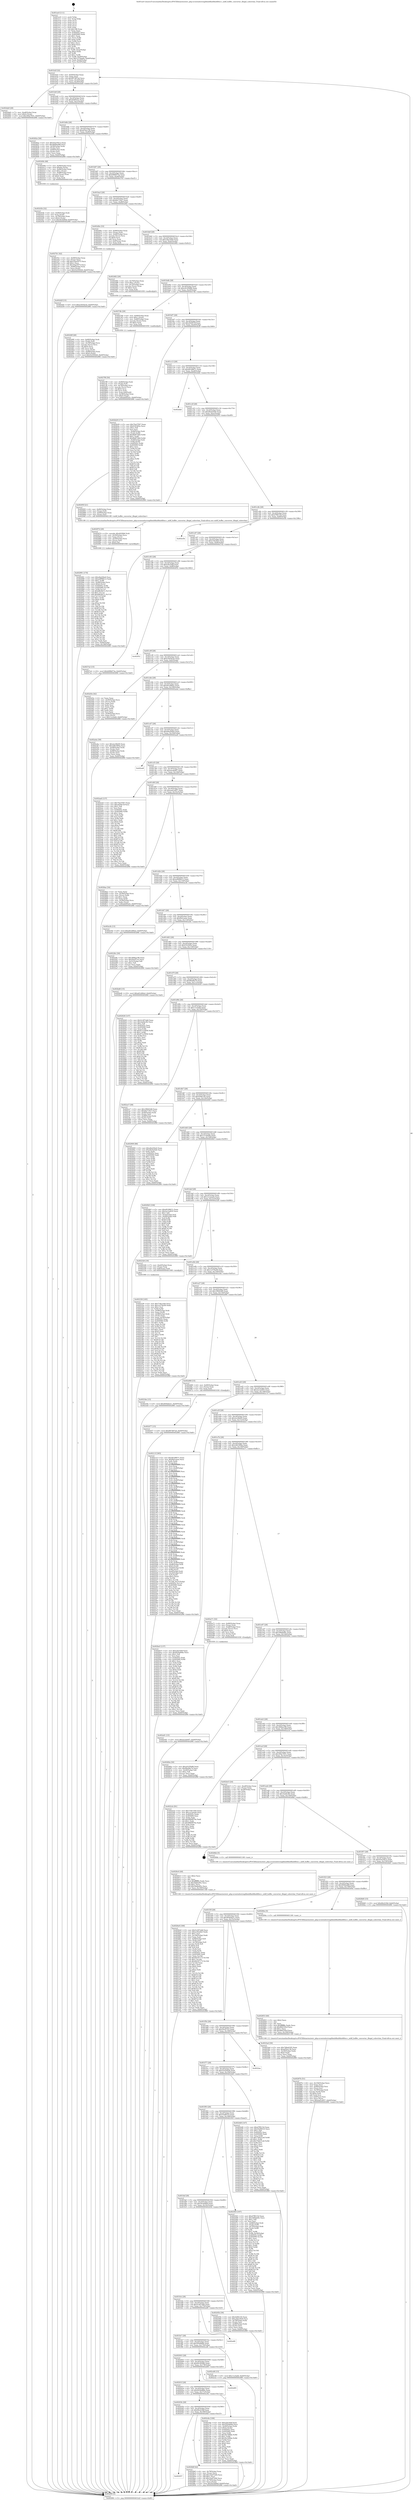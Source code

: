 digraph "0x401ac0" {
  label = "0x401ac0 (/mnt/c/Users/mathe/Desktop/tcc/POCII/binaries/extr_php-srcextmbstringlibmbflmbflmbfilter.c_mbfl_buffer_converter_illegal_substchar_Final-ollvm.out::main(0))"
  labelloc = "t"
  node[shape=record]

  Entry [label="",width=0.3,height=0.3,shape=circle,fillcolor=black,style=filled]
  "0x401b2f" [label="{
     0x401b2f [32]\l
     | [instrs]\l
     &nbsp;&nbsp;0x401b2f \<+6\>: mov -0xb0(%rbp),%eax\l
     &nbsp;&nbsp;0x401b35 \<+2\>: mov %eax,%ecx\l
     &nbsp;&nbsp;0x401b37 \<+6\>: sub $0x997487a4,%ecx\l
     &nbsp;&nbsp;0x401b3d \<+6\>: mov %eax,-0xc4(%rbp)\l
     &nbsp;&nbsp;0x401b43 \<+6\>: mov %ecx,-0xc8(%rbp)\l
     &nbsp;&nbsp;0x401b49 \<+6\>: je 0000000000402da9 \<main+0x12e9\>\l
  }"]
  "0x402da9" [label="{
     0x402da9 [28]\l
     | [instrs]\l
     &nbsp;&nbsp;0x402da9 \<+7\>: mov -0xa8(%rbp),%rax\l
     &nbsp;&nbsp;0x402db0 \<+6\>: movl $0x0,(%rax)\l
     &nbsp;&nbsp;0x402db6 \<+10\>: movl $0x394e7631,-0xb0(%rbp)\l
     &nbsp;&nbsp;0x402dc0 \<+5\>: jmp 0000000000402f66 \<main+0x14a6\>\l
  }"]
  "0x401b4f" [label="{
     0x401b4f [28]\l
     | [instrs]\l
     &nbsp;&nbsp;0x401b4f \<+5\>: jmp 0000000000401b54 \<main+0x94\>\l
     &nbsp;&nbsp;0x401b54 \<+6\>: mov -0xc4(%rbp),%eax\l
     &nbsp;&nbsp;0x401b5a \<+5\>: sub $0xab4f5a2c,%eax\l
     &nbsp;&nbsp;0x401b5f \<+6\>: mov %eax,-0xcc(%rbp)\l
     &nbsp;&nbsp;0x401b65 \<+6\>: je 000000000040282a \<main+0xd6a\>\l
  }"]
  Exit [label="",width=0.3,height=0.3,shape=circle,fillcolor=black,style=filled,peripheries=2]
  "0x40282a" [label="{
     0x40282a [36]\l
     | [instrs]\l
     &nbsp;&nbsp;0x40282a \<+5\>: mov $0x43a33b12,%eax\l
     &nbsp;&nbsp;0x40282f \<+5\>: mov $0x4606edd8,%ecx\l
     &nbsp;&nbsp;0x402834 \<+4\>: mov -0x58(%rbp),%rdx\l
     &nbsp;&nbsp;0x402838 \<+2\>: mov (%rdx),%esi\l
     &nbsp;&nbsp;0x40283a \<+4\>: mov -0x60(%rbp),%rdx\l
     &nbsp;&nbsp;0x40283e \<+2\>: cmp (%rdx),%esi\l
     &nbsp;&nbsp;0x402840 \<+3\>: cmovl %ecx,%eax\l
     &nbsp;&nbsp;0x402843 \<+6\>: mov %eax,-0xb0(%rbp)\l
     &nbsp;&nbsp;0x402849 \<+5\>: jmp 0000000000402f66 \<main+0x14a6\>\l
  }"]
  "0x401b6b" [label="{
     0x401b6b [28]\l
     | [instrs]\l
     &nbsp;&nbsp;0x401b6b \<+5\>: jmp 0000000000401b70 \<main+0xb0\>\l
     &nbsp;&nbsp;0x401b70 \<+6\>: mov -0xc4(%rbp),%eax\l
     &nbsp;&nbsp;0x401b76 \<+5\>: sub $0xaf54e138,%eax\l
     &nbsp;&nbsp;0x401b7b \<+6\>: mov %eax,-0xd0(%rbp)\l
     &nbsp;&nbsp;0x401b81 \<+6\>: je 000000000040240b \<main+0x94b\>\l
  }"]
  "0x402d77" [label="{
     0x402d77 [15]\l
     | [instrs]\l
     &nbsp;&nbsp;0x402d77 \<+10\>: movl $0x997487a4,-0xb0(%rbp)\l
     &nbsp;&nbsp;0x402d81 \<+5\>: jmp 0000000000402f66 \<main+0x14a6\>\l
  }"]
  "0x40240b" [label="{
     0x40240b [48]\l
     | [instrs]\l
     &nbsp;&nbsp;0x40240b \<+7\>: mov -0x90(%rbp),%rax\l
     &nbsp;&nbsp;0x402412 \<+6\>: movl $0x64,(%rax)\l
     &nbsp;&nbsp;0x402418 \<+7\>: mov -0x88(%rbp),%rax\l
     &nbsp;&nbsp;0x40241f \<+6\>: movl $0x1,(%rax)\l
     &nbsp;&nbsp;0x402425 \<+7\>: mov -0x88(%rbp),%rax\l
     &nbsp;&nbsp;0x40242c \<+3\>: movslq (%rax),%rax\l
     &nbsp;&nbsp;0x40242f \<+4\>: shl $0x4,%rax\l
     &nbsp;&nbsp;0x402433 \<+3\>: mov %rax,%rdi\l
     &nbsp;&nbsp;0x402436 \<+5\>: call 0000000000401050 \<malloc@plt\>\l
     | [calls]\l
     &nbsp;&nbsp;0x401050 \{1\} (unknown)\l
  }"]
  "0x401b87" [label="{
     0x401b87 [28]\l
     | [instrs]\l
     &nbsp;&nbsp;0x401b87 \<+5\>: jmp 0000000000401b8c \<main+0xcc\>\l
     &nbsp;&nbsp;0x401b8c \<+6\>: mov -0xc4(%rbp),%eax\l
     &nbsp;&nbsp;0x401b92 \<+5\>: sub $0xb998d73a,%eax\l
     &nbsp;&nbsp;0x401b97 \<+6\>: mov %eax,-0xd4(%rbp)\l
     &nbsp;&nbsp;0x401b9d \<+6\>: je 00000000004027b1 \<main+0xcf1\>\l
  }"]
  "0x402d2f" [label="{
     0x402d2f [15]\l
     | [instrs]\l
     &nbsp;&nbsp;0x402d2f \<+10\>: movl $0xe3454a3a,-0xb0(%rbp)\l
     &nbsp;&nbsp;0x402d39 \<+5\>: jmp 0000000000402f66 \<main+0x14a6\>\l
  }"]
  "0x4027b1" [label="{
     0x4027b1 [42]\l
     | [instrs]\l
     &nbsp;&nbsp;0x4027b1 \<+4\>: mov -0x68(%rbp),%rax\l
     &nbsp;&nbsp;0x4027b5 \<+2\>: mov (%rax),%ecx\l
     &nbsp;&nbsp;0x4027b7 \<+6\>: add $0x35ae5073,%ecx\l
     &nbsp;&nbsp;0x4027bd \<+3\>: add $0x1,%ecx\l
     &nbsp;&nbsp;0x4027c0 \<+6\>: sub $0x35ae5073,%ecx\l
     &nbsp;&nbsp;0x4027c6 \<+4\>: mov -0x68(%rbp),%rax\l
     &nbsp;&nbsp;0x4027ca \<+2\>: mov %ecx,(%rax)\l
     &nbsp;&nbsp;0x4027cc \<+10\>: movl $0x52250426,-0xb0(%rbp)\l
     &nbsp;&nbsp;0x4027d6 \<+5\>: jmp 0000000000402f66 \<main+0x14a6\>\l
  }"]
  "0x401ba3" [label="{
     0x401ba3 [28]\l
     | [instrs]\l
     &nbsp;&nbsp;0x401ba3 \<+5\>: jmp 0000000000401ba8 \<main+0xe8\>\l
     &nbsp;&nbsp;0x401ba8 \<+6\>: mov -0xc4(%rbp),%eax\l
     &nbsp;&nbsp;0x401bae \<+5\>: sub $0xbfe719e7,%eax\l
     &nbsp;&nbsp;0x401bb3 \<+6\>: mov %eax,-0xd8(%rbp)\l
     &nbsp;&nbsp;0x401bb9 \<+6\>: je 0000000000402d0e \<main+0x124e\>\l
  }"]
  "0x402a91" [label="{
     0x402a91 [15]\l
     | [instrs]\l
     &nbsp;&nbsp;0x402a91 \<+10\>: movl $0xeacab407,-0xb0(%rbp)\l
     &nbsp;&nbsp;0x402a9b \<+5\>: jmp 0000000000402f66 \<main+0x14a6\>\l
  }"]
  "0x402d0e" [label="{
     0x402d0e [33]\l
     | [instrs]\l
     &nbsp;&nbsp;0x402d0e \<+4\>: mov -0x80(%rbp),%rax\l
     &nbsp;&nbsp;0x402d12 \<+3\>: mov (%rax),%rax\l
     &nbsp;&nbsp;0x402d15 \<+4\>: mov -0x40(%rbp),%rcx\l
     &nbsp;&nbsp;0x402d19 \<+3\>: movslq (%rcx),%rcx\l
     &nbsp;&nbsp;0x402d1c \<+4\>: shl $0x4,%rcx\l
     &nbsp;&nbsp;0x402d20 \<+3\>: add %rcx,%rax\l
     &nbsp;&nbsp;0x402d23 \<+4\>: mov 0x8(%rax),%rax\l
     &nbsp;&nbsp;0x402d27 \<+3\>: mov %rax,%rdi\l
     &nbsp;&nbsp;0x402d2a \<+5\>: call 0000000000401030 \<free@plt\>\l
     | [calls]\l
     &nbsp;&nbsp;0x401030 \{1\} (unknown)\l
  }"]
  "0x401bbf" [label="{
     0x401bbf [28]\l
     | [instrs]\l
     &nbsp;&nbsp;0x401bbf \<+5\>: jmp 0000000000401bc4 \<main+0x104\>\l
     &nbsp;&nbsp;0x401bc4 \<+6\>: mov -0xc4(%rbp),%eax\l
     &nbsp;&nbsp;0x401bca \<+5\>: sub $0xc2ba18e9,%eax\l
     &nbsp;&nbsp;0x401bcf \<+6\>: mov %eax,-0xdc(%rbp)\l
     &nbsp;&nbsp;0x401bd5 \<+6\>: je 0000000000402482 \<main+0x9c2\>\l
  }"]
  "0x402991" [label="{
     0x402991 [170]\l
     | [instrs]\l
     &nbsp;&nbsp;0x402991 \<+5\>: mov $0xe8a204e0,%esi\l
     &nbsp;&nbsp;0x402996 \<+5\>: mov $0xed996b12,%edx\l
     &nbsp;&nbsp;0x40299b \<+3\>: mov $0x1,%r8b\l
     &nbsp;&nbsp;0x40299e \<+4\>: mov -0x48(%rbp),%rcx\l
     &nbsp;&nbsp;0x4029a2 \<+6\>: movl $0x0,(%rcx)\l
     &nbsp;&nbsp;0x4029a8 \<+8\>: mov 0x40505c,%r9d\l
     &nbsp;&nbsp;0x4029b0 \<+8\>: mov 0x405060,%r10d\l
     &nbsp;&nbsp;0x4029b8 \<+3\>: mov %r9d,%r11d\l
     &nbsp;&nbsp;0x4029bb \<+7\>: sub $0xbfb2827c,%r11d\l
     &nbsp;&nbsp;0x4029c2 \<+4\>: sub $0x1,%r11d\l
     &nbsp;&nbsp;0x4029c6 \<+7\>: add $0xbfb2827c,%r11d\l
     &nbsp;&nbsp;0x4029cd \<+4\>: imul %r11d,%r9d\l
     &nbsp;&nbsp;0x4029d1 \<+4\>: and $0x1,%r9d\l
     &nbsp;&nbsp;0x4029d5 \<+4\>: cmp $0x0,%r9d\l
     &nbsp;&nbsp;0x4029d9 \<+3\>: sete %bl\l
     &nbsp;&nbsp;0x4029dc \<+4\>: cmp $0xa,%r10d\l
     &nbsp;&nbsp;0x4029e0 \<+4\>: setl %r14b\l
     &nbsp;&nbsp;0x4029e4 \<+3\>: mov %bl,%r15b\l
     &nbsp;&nbsp;0x4029e7 \<+4\>: xor $0xff,%r15b\l
     &nbsp;&nbsp;0x4029eb \<+3\>: mov %r14b,%r12b\l
     &nbsp;&nbsp;0x4029ee \<+4\>: xor $0xff,%r12b\l
     &nbsp;&nbsp;0x4029f2 \<+4\>: xor $0x0,%r8b\l
     &nbsp;&nbsp;0x4029f6 \<+3\>: mov %r15b,%r13b\l
     &nbsp;&nbsp;0x4029f9 \<+4\>: and $0x0,%r13b\l
     &nbsp;&nbsp;0x4029fd \<+3\>: and %r8b,%bl\l
     &nbsp;&nbsp;0x402a00 \<+3\>: mov %r12b,%cl\l
     &nbsp;&nbsp;0x402a03 \<+3\>: and $0x0,%cl\l
     &nbsp;&nbsp;0x402a06 \<+3\>: and %r8b,%r14b\l
     &nbsp;&nbsp;0x402a09 \<+3\>: or %bl,%r13b\l
     &nbsp;&nbsp;0x402a0c \<+3\>: or %r14b,%cl\l
     &nbsp;&nbsp;0x402a0f \<+3\>: xor %cl,%r13b\l
     &nbsp;&nbsp;0x402a12 \<+3\>: or %r12b,%r15b\l
     &nbsp;&nbsp;0x402a15 \<+4\>: xor $0xff,%r15b\l
     &nbsp;&nbsp;0x402a19 \<+4\>: or $0x0,%r8b\l
     &nbsp;&nbsp;0x402a1d \<+3\>: and %r8b,%r15b\l
     &nbsp;&nbsp;0x402a20 \<+3\>: or %r15b,%r13b\l
     &nbsp;&nbsp;0x402a23 \<+4\>: test $0x1,%r13b\l
     &nbsp;&nbsp;0x402a27 \<+3\>: cmovne %edx,%esi\l
     &nbsp;&nbsp;0x402a2a \<+6\>: mov %esi,-0xb0(%rbp)\l
     &nbsp;&nbsp;0x402a30 \<+6\>: mov %eax,-0x198(%rbp)\l
     &nbsp;&nbsp;0x402a36 \<+5\>: jmp 0000000000402f66 \<main+0x14a6\>\l
  }"]
  "0x402482" [label="{
     0x402482 [29]\l
     | [instrs]\l
     &nbsp;&nbsp;0x402482 \<+4\>: mov -0x70(%rbp),%rax\l
     &nbsp;&nbsp;0x402486 \<+6\>: movl $0x1,(%rax)\l
     &nbsp;&nbsp;0x40248c \<+4\>: mov -0x70(%rbp),%rax\l
     &nbsp;&nbsp;0x402490 \<+3\>: movslq (%rax),%rax\l
     &nbsp;&nbsp;0x402493 \<+4\>: shl $0x2,%rax\l
     &nbsp;&nbsp;0x402497 \<+3\>: mov %rax,%rdi\l
     &nbsp;&nbsp;0x40249a \<+5\>: call 0000000000401050 \<malloc@plt\>\l
     | [calls]\l
     &nbsp;&nbsp;0x401050 \{1\} (unknown)\l
  }"]
  "0x401bdb" [label="{
     0x401bdb [28]\l
     | [instrs]\l
     &nbsp;&nbsp;0x401bdb \<+5\>: jmp 0000000000401be0 \<main+0x120\>\l
     &nbsp;&nbsp;0x401be0 \<+6\>: mov -0xc4(%rbp),%eax\l
     &nbsp;&nbsp;0x401be6 \<+5\>: sub $0xc6105b88,%eax\l
     &nbsp;&nbsp;0x401beb \<+6\>: mov %eax,-0xe0(%rbp)\l
     &nbsp;&nbsp;0x401bf1 \<+6\>: je 00000000004027db \<main+0xd1b\>\l
  }"]
  "0x402974" [label="{
     0x402974 [29]\l
     | [instrs]\l
     &nbsp;&nbsp;0x402974 \<+10\>: movabs $0x4030b6,%rdi\l
     &nbsp;&nbsp;0x40297e \<+4\>: mov -0x50(%rbp),%rcx\l
     &nbsp;&nbsp;0x402982 \<+2\>: mov %eax,(%rcx)\l
     &nbsp;&nbsp;0x402984 \<+4\>: mov -0x50(%rbp),%rcx\l
     &nbsp;&nbsp;0x402988 \<+2\>: mov (%rcx),%esi\l
     &nbsp;&nbsp;0x40298a \<+2\>: mov $0x0,%al\l
     &nbsp;&nbsp;0x40298c \<+5\>: call 0000000000401040 \<printf@plt\>\l
     | [calls]\l
     &nbsp;&nbsp;0x401040 \{1\} (unknown)\l
  }"]
  "0x4027db" [label="{
     0x4027db [29]\l
     | [instrs]\l
     &nbsp;&nbsp;0x4027db \<+4\>: mov -0x60(%rbp),%rax\l
     &nbsp;&nbsp;0x4027df \<+6\>: movl $0x1,(%rax)\l
     &nbsp;&nbsp;0x4027e5 \<+4\>: mov -0x60(%rbp),%rax\l
     &nbsp;&nbsp;0x4027e9 \<+3\>: movslq (%rax),%rax\l
     &nbsp;&nbsp;0x4027ec \<+4\>: shl $0x2,%rax\l
     &nbsp;&nbsp;0x4027f0 \<+3\>: mov %rax,%rdi\l
     &nbsp;&nbsp;0x4027f3 \<+5\>: call 0000000000401050 \<malloc@plt\>\l
     | [calls]\l
     &nbsp;&nbsp;0x401050 \{1\} (unknown)\l
  }"]
  "0x401bf7" [label="{
     0x401bf7 [28]\l
     | [instrs]\l
     &nbsp;&nbsp;0x401bf7 \<+5\>: jmp 0000000000401bfc \<main+0x13c\>\l
     &nbsp;&nbsp;0x401bfc \<+6\>: mov -0xc4(%rbp),%eax\l
     &nbsp;&nbsp;0x401c02 \<+5\>: sub $0xc820f13f,%eax\l
     &nbsp;&nbsp;0x401c07 \<+6\>: mov %eax,-0xe4(%rbp)\l
     &nbsp;&nbsp;0x401c0d \<+6\>: je 0000000000402b29 \<main+0x1069\>\l
  }"]
  "0x402057" [label="{
     0x402057\l
  }", style=dashed]
  "0x402b29" [label="{
     0x402b29 [173]\l
     | [instrs]\l
     &nbsp;&nbsp;0x402b29 \<+5\>: mov $0x70e37f47,%eax\l
     &nbsp;&nbsp;0x402b2e \<+5\>: mov $0xf1f2365e,%ecx\l
     &nbsp;&nbsp;0x402b33 \<+2\>: mov $0x1,%dl\l
     &nbsp;&nbsp;0x402b35 \<+2\>: xor %esi,%esi\l
     &nbsp;&nbsp;0x402b37 \<+4\>: mov -0x48(%rbp),%rdi\l
     &nbsp;&nbsp;0x402b3b \<+3\>: mov (%rdi),%r8d\l
     &nbsp;&nbsp;0x402b3e \<+7\>: add $0xf6d07db6,%r8d\l
     &nbsp;&nbsp;0x402b45 \<+4\>: add $0x1,%r8d\l
     &nbsp;&nbsp;0x402b49 \<+7\>: sub $0xf6d07db6,%r8d\l
     &nbsp;&nbsp;0x402b50 \<+4\>: mov -0x48(%rbp),%rdi\l
     &nbsp;&nbsp;0x402b54 \<+3\>: mov %r8d,(%rdi)\l
     &nbsp;&nbsp;0x402b57 \<+8\>: mov 0x40505c,%r8d\l
     &nbsp;&nbsp;0x402b5f \<+8\>: mov 0x405060,%r9d\l
     &nbsp;&nbsp;0x402b67 \<+3\>: sub $0x1,%esi\l
     &nbsp;&nbsp;0x402b6a \<+3\>: mov %r8d,%r10d\l
     &nbsp;&nbsp;0x402b6d \<+3\>: add %esi,%r10d\l
     &nbsp;&nbsp;0x402b70 \<+4\>: imul %r10d,%r8d\l
     &nbsp;&nbsp;0x402b74 \<+4\>: and $0x1,%r8d\l
     &nbsp;&nbsp;0x402b78 \<+4\>: cmp $0x0,%r8d\l
     &nbsp;&nbsp;0x402b7c \<+4\>: sete %r11b\l
     &nbsp;&nbsp;0x402b80 \<+4\>: cmp $0xa,%r9d\l
     &nbsp;&nbsp;0x402b84 \<+3\>: setl %bl\l
     &nbsp;&nbsp;0x402b87 \<+3\>: mov %r11b,%r14b\l
     &nbsp;&nbsp;0x402b8a \<+4\>: xor $0xff,%r14b\l
     &nbsp;&nbsp;0x402b8e \<+3\>: mov %bl,%r15b\l
     &nbsp;&nbsp;0x402b91 \<+4\>: xor $0xff,%r15b\l
     &nbsp;&nbsp;0x402b95 \<+3\>: xor $0x0,%dl\l
     &nbsp;&nbsp;0x402b98 \<+3\>: mov %r14b,%r12b\l
     &nbsp;&nbsp;0x402b9b \<+4\>: and $0x0,%r12b\l
     &nbsp;&nbsp;0x402b9f \<+3\>: and %dl,%r11b\l
     &nbsp;&nbsp;0x402ba2 \<+3\>: mov %r15b,%r13b\l
     &nbsp;&nbsp;0x402ba5 \<+4\>: and $0x0,%r13b\l
     &nbsp;&nbsp;0x402ba9 \<+2\>: and %dl,%bl\l
     &nbsp;&nbsp;0x402bab \<+3\>: or %r11b,%r12b\l
     &nbsp;&nbsp;0x402bae \<+3\>: or %bl,%r13b\l
     &nbsp;&nbsp;0x402bb1 \<+3\>: xor %r13b,%r12b\l
     &nbsp;&nbsp;0x402bb4 \<+3\>: or %r15b,%r14b\l
     &nbsp;&nbsp;0x402bb7 \<+4\>: xor $0xff,%r14b\l
     &nbsp;&nbsp;0x402bbb \<+3\>: or $0x0,%dl\l
     &nbsp;&nbsp;0x402bbe \<+3\>: and %dl,%r14b\l
     &nbsp;&nbsp;0x402bc1 \<+3\>: or %r14b,%r12b\l
     &nbsp;&nbsp;0x402bc4 \<+4\>: test $0x1,%r12b\l
     &nbsp;&nbsp;0x402bc8 \<+3\>: cmovne %ecx,%eax\l
     &nbsp;&nbsp;0x402bcb \<+6\>: mov %eax,-0xb0(%rbp)\l
     &nbsp;&nbsp;0x402bd1 \<+5\>: jmp 0000000000402f66 \<main+0x14a6\>\l
  }"]
  "0x401c13" [label="{
     0x401c13 [28]\l
     | [instrs]\l
     &nbsp;&nbsp;0x401c13 \<+5\>: jmp 0000000000401c18 \<main+0x158\>\l
     &nbsp;&nbsp;0x401c18 \<+6\>: mov -0xc4(%rbp),%eax\l
     &nbsp;&nbsp;0x401c1e \<+5\>: sub $0xd0186b7c,%eax\l
     &nbsp;&nbsp;0x401c23 \<+6\>: mov %eax,-0xe8(%rbp)\l
     &nbsp;&nbsp;0x401c29 \<+6\>: je 0000000000402ddd \<main+0x131d\>\l
  }"]
  "0x4028df" [label="{
     0x4028df [42]\l
     | [instrs]\l
     &nbsp;&nbsp;0x4028df \<+4\>: mov -0x78(%rbp),%rax\l
     &nbsp;&nbsp;0x4028e3 \<+2\>: mov (%rax),%ecx\l
     &nbsp;&nbsp;0x4028e5 \<+6\>: add $0x10a47a94,%ecx\l
     &nbsp;&nbsp;0x4028eb \<+3\>: add $0x1,%ecx\l
     &nbsp;&nbsp;0x4028ee \<+6\>: sub $0x10a47a94,%ecx\l
     &nbsp;&nbsp;0x4028f4 \<+4\>: mov -0x78(%rbp),%rax\l
     &nbsp;&nbsp;0x4028f8 \<+2\>: mov %ecx,(%rax)\l
     &nbsp;&nbsp;0x4028fa \<+10\>: movl $0x5b3dd9af,-0xb0(%rbp)\l
     &nbsp;&nbsp;0x402904 \<+5\>: jmp 0000000000402f66 \<main+0x14a6\>\l
  }"]
  "0x402ddd" [label="{
     0x402ddd\l
  }", style=dashed]
  "0x401c2f" [label="{
     0x401c2f [28]\l
     | [instrs]\l
     &nbsp;&nbsp;0x401c2f \<+5\>: jmp 0000000000401c34 \<main+0x174\>\l
     &nbsp;&nbsp;0x401c34 \<+6\>: mov -0xc4(%rbp),%eax\l
     &nbsp;&nbsp;0x401c3a \<+5\>: sub $0xd0e4e0d4,%eax\l
     &nbsp;&nbsp;0x401c3f \<+6\>: mov %eax,-0xec(%rbp)\l
     &nbsp;&nbsp;0x401c45 \<+6\>: je 000000000040295f \<main+0xe9f\>\l
  }"]
  "0x40203b" [label="{
     0x40203b [28]\l
     | [instrs]\l
     &nbsp;&nbsp;0x40203b \<+5\>: jmp 0000000000402040 \<main+0x580\>\l
     &nbsp;&nbsp;0x402040 \<+6\>: mov -0xc4(%rbp),%eax\l
     &nbsp;&nbsp;0x402046 \<+5\>: sub $0x6fe223bf,%eax\l
     &nbsp;&nbsp;0x40204b \<+6\>: mov %eax,-0x180(%rbp)\l
     &nbsp;&nbsp;0x402051 \<+6\>: je 00000000004028df \<main+0xe1f\>\l
  }"]
  "0x40295f" [label="{
     0x40295f [21]\l
     | [instrs]\l
     &nbsp;&nbsp;0x40295f \<+4\>: mov -0x80(%rbp),%rax\l
     &nbsp;&nbsp;0x402963 \<+3\>: mov (%rax),%rdi\l
     &nbsp;&nbsp;0x402966 \<+7\>: mov -0x90(%rbp),%rax\l
     &nbsp;&nbsp;0x40296d \<+2\>: mov (%rax),%esi\l
     &nbsp;&nbsp;0x40296f \<+5\>: call 00000000004013f0 \<mbfl_buffer_converter_illegal_substchar\>\l
     | [calls]\l
     &nbsp;&nbsp;0x4013f0 \{1\} (/mnt/c/Users/mathe/Desktop/tcc/POCII/binaries/extr_php-srcextmbstringlibmbflmbflmbfilter.c_mbfl_buffer_converter_illegal_substchar_Final-ollvm.out::mbfl_buffer_converter_illegal_substchar)\l
  }"]
  "0x401c4b" [label="{
     0x401c4b [28]\l
     | [instrs]\l
     &nbsp;&nbsp;0x401c4b \<+5\>: jmp 0000000000401c50 \<main+0x190\>\l
     &nbsp;&nbsp;0x401c50 \<+6\>: mov -0xc4(%rbp),%eax\l
     &nbsp;&nbsp;0x401c56 \<+5\>: sub $0xd7ff215d,%eax\l
     &nbsp;&nbsp;0x401c5b \<+6\>: mov %eax,-0xf0(%rbp)\l
     &nbsp;&nbsp;0x401c61 \<+6\>: je 0000000000402e5b \<main+0x139b\>\l
  }"]
  "0x402c6e" [label="{
     0x402c6e [106]\l
     | [instrs]\l
     &nbsp;&nbsp;0x402c6e \<+5\>: mov $0xe2fc544f,%eax\l
     &nbsp;&nbsp;0x402c73 \<+5\>: mov $0x5f30469d,%ecx\l
     &nbsp;&nbsp;0x402c78 \<+4\>: mov -0x40(%rbp),%rdx\l
     &nbsp;&nbsp;0x402c7c \<+6\>: movl $0x0,(%rdx)\l
     &nbsp;&nbsp;0x402c82 \<+7\>: mov 0x40505c,%esi\l
     &nbsp;&nbsp;0x402c89 \<+7\>: mov 0x405060,%edi\l
     &nbsp;&nbsp;0x402c90 \<+3\>: mov %esi,%r8d\l
     &nbsp;&nbsp;0x402c93 \<+7\>: sub $0x5b149fda,%r8d\l
     &nbsp;&nbsp;0x402c9a \<+4\>: sub $0x1,%r8d\l
     &nbsp;&nbsp;0x402c9e \<+7\>: add $0x5b149fda,%r8d\l
     &nbsp;&nbsp;0x402ca5 \<+4\>: imul %r8d,%esi\l
     &nbsp;&nbsp;0x402ca9 \<+3\>: and $0x1,%esi\l
     &nbsp;&nbsp;0x402cac \<+3\>: cmp $0x0,%esi\l
     &nbsp;&nbsp;0x402caf \<+4\>: sete %r9b\l
     &nbsp;&nbsp;0x402cb3 \<+3\>: cmp $0xa,%edi\l
     &nbsp;&nbsp;0x402cb6 \<+4\>: setl %r10b\l
     &nbsp;&nbsp;0x402cba \<+3\>: mov %r9b,%r11b\l
     &nbsp;&nbsp;0x402cbd \<+3\>: and %r10b,%r11b\l
     &nbsp;&nbsp;0x402cc0 \<+3\>: xor %r10b,%r9b\l
     &nbsp;&nbsp;0x402cc3 \<+3\>: or %r9b,%r11b\l
     &nbsp;&nbsp;0x402cc6 \<+4\>: test $0x1,%r11b\l
     &nbsp;&nbsp;0x402cca \<+3\>: cmovne %ecx,%eax\l
     &nbsp;&nbsp;0x402ccd \<+6\>: mov %eax,-0xb0(%rbp)\l
     &nbsp;&nbsp;0x402cd3 \<+5\>: jmp 0000000000402f66 \<main+0x14a6\>\l
  }"]
  "0x402e5b" [label="{
     0x402e5b\l
  }", style=dashed]
  "0x401c67" [label="{
     0x401c67 [28]\l
     | [instrs]\l
     &nbsp;&nbsp;0x401c67 \<+5\>: jmp 0000000000401c6c \<main+0x1ac\>\l
     &nbsp;&nbsp;0x401c6c \<+6\>: mov -0xc4(%rbp),%eax\l
     &nbsp;&nbsp;0x401c72 \<+5\>: sub $0xe19e2fa5,%eax\l
     &nbsp;&nbsp;0x401c77 \<+6\>: mov %eax,-0xf4(%rbp)\l
     &nbsp;&nbsp;0x401c7d \<+6\>: je 00000000004027a2 \<main+0xce2\>\l
  }"]
  "0x40201f" [label="{
     0x40201f [28]\l
     | [instrs]\l
     &nbsp;&nbsp;0x40201f \<+5\>: jmp 0000000000402024 \<main+0x564\>\l
     &nbsp;&nbsp;0x402024 \<+6\>: mov -0xc4(%rbp),%eax\l
     &nbsp;&nbsp;0x40202a \<+5\>: sub $0x643bd9de,%eax\l
     &nbsp;&nbsp;0x40202f \<+6\>: mov %eax,-0x17c(%rbp)\l
     &nbsp;&nbsp;0x402035 \<+6\>: je 0000000000402c6e \<main+0x11ae\>\l
  }"]
  "0x4027a2" [label="{
     0x4027a2 [15]\l
     | [instrs]\l
     &nbsp;&nbsp;0x4027a2 \<+10\>: movl $0xb998d73a,-0xb0(%rbp)\l
     &nbsp;&nbsp;0x4027ac \<+5\>: jmp 0000000000402f66 \<main+0x14a6\>\l
  }"]
  "0x401c83" [label="{
     0x401c83 [28]\l
     | [instrs]\l
     &nbsp;&nbsp;0x401c83 \<+5\>: jmp 0000000000401c88 \<main+0x1c8\>\l
     &nbsp;&nbsp;0x401c88 \<+6\>: mov -0xc4(%rbp),%eax\l
     &nbsp;&nbsp;0x401c8e \<+5\>: sub $0xe2fc544f,%eax\l
     &nbsp;&nbsp;0x401c93 \<+6\>: mov %eax,-0xf8(%rbp)\l
     &nbsp;&nbsp;0x401c99 \<+6\>: je 0000000000402f52 \<main+0x1492\>\l
  }"]
  "0x402d95" [label="{
     0x402d95\l
  }", style=dashed]
  "0x402f52" [label="{
     0x402f52\l
  }", style=dashed]
  "0x401c9f" [label="{
     0x401c9f [28]\l
     | [instrs]\l
     &nbsp;&nbsp;0x401c9f \<+5\>: jmp 0000000000401ca4 \<main+0x1e4\>\l
     &nbsp;&nbsp;0x401ca4 \<+6\>: mov -0xc4(%rbp),%eax\l
     &nbsp;&nbsp;0x401caa \<+5\>: sub $0xe3454a3a,%eax\l
     &nbsp;&nbsp;0x401caf \<+6\>: mov %eax,-0xfc(%rbp)\l
     &nbsp;&nbsp;0x401cb5 \<+6\>: je 0000000000402d3e \<main+0x127e\>\l
  }"]
  "0x402003" [label="{
     0x402003 [28]\l
     | [instrs]\l
     &nbsp;&nbsp;0x402003 \<+5\>: jmp 0000000000402008 \<main+0x548\>\l
     &nbsp;&nbsp;0x402008 \<+6\>: mov -0xc4(%rbp),%eax\l
     &nbsp;&nbsp;0x40200e \<+5\>: sub $0x641f028d,%eax\l
     &nbsp;&nbsp;0x402013 \<+6\>: mov %eax,-0x178(%rbp)\l
     &nbsp;&nbsp;0x402019 \<+6\>: je 0000000000402d95 \<main+0x12d5\>\l
  }"]
  "0x402d3e" [label="{
     0x402d3e [42]\l
     | [instrs]\l
     &nbsp;&nbsp;0x402d3e \<+2\>: xor %eax,%eax\l
     &nbsp;&nbsp;0x402d40 \<+4\>: mov -0x40(%rbp),%rcx\l
     &nbsp;&nbsp;0x402d44 \<+2\>: mov (%rcx),%edx\l
     &nbsp;&nbsp;0x402d46 \<+2\>: mov %eax,%esi\l
     &nbsp;&nbsp;0x402d48 \<+2\>: sub %edx,%esi\l
     &nbsp;&nbsp;0x402d4a \<+2\>: mov %eax,%edx\l
     &nbsp;&nbsp;0x402d4c \<+3\>: sub $0x1,%edx\l
     &nbsp;&nbsp;0x402d4f \<+2\>: add %edx,%esi\l
     &nbsp;&nbsp;0x402d51 \<+2\>: sub %esi,%eax\l
     &nbsp;&nbsp;0x402d53 \<+4\>: mov -0x40(%rbp),%rcx\l
     &nbsp;&nbsp;0x402d57 \<+2\>: mov %eax,(%rcx)\l
     &nbsp;&nbsp;0x402d59 \<+10\>: movl $0x11e3add,-0xb0(%rbp)\l
     &nbsp;&nbsp;0x402d63 \<+5\>: jmp 0000000000402f66 \<main+0x14a6\>\l
  }"]
  "0x401cbb" [label="{
     0x401cbb [28]\l
     | [instrs]\l
     &nbsp;&nbsp;0x401cbb \<+5\>: jmp 0000000000401cc0 \<main+0x200\>\l
     &nbsp;&nbsp;0x401cc0 \<+6\>: mov -0xc4(%rbp),%eax\l
     &nbsp;&nbsp;0x401cc6 \<+5\>: sub $0xe61d46a2,%eax\l
     &nbsp;&nbsp;0x401ccb \<+6\>: mov %eax,-0x100(%rbp)\l
     &nbsp;&nbsp;0x401cd1 \<+6\>: je 0000000000402a4a \<main+0xf8a\>\l
  }"]
  "0x402cd8" [label="{
     0x402cd8 [15]\l
     | [instrs]\l
     &nbsp;&nbsp;0x402cd8 \<+10\>: movl $0x11e3add,-0xb0(%rbp)\l
     &nbsp;&nbsp;0x402ce2 \<+5\>: jmp 0000000000402f66 \<main+0x14a6\>\l
  }"]
  "0x402a4a" [label="{
     0x402a4a [39]\l
     | [instrs]\l
     &nbsp;&nbsp;0x402a4a \<+5\>: mov $0x2a16fe00,%eax\l
     &nbsp;&nbsp;0x402a4f \<+5\>: mov $0x2d61994a,%ecx\l
     &nbsp;&nbsp;0x402a54 \<+4\>: mov -0x48(%rbp),%rdx\l
     &nbsp;&nbsp;0x402a58 \<+2\>: mov (%rdx),%esi\l
     &nbsp;&nbsp;0x402a5a \<+7\>: mov -0x88(%rbp),%rdx\l
     &nbsp;&nbsp;0x402a61 \<+2\>: cmp (%rdx),%esi\l
     &nbsp;&nbsp;0x402a63 \<+3\>: cmovl %ecx,%eax\l
     &nbsp;&nbsp;0x402a66 \<+6\>: mov %eax,-0xb0(%rbp)\l
     &nbsp;&nbsp;0x402a6c \<+5\>: jmp 0000000000402f66 \<main+0x14a6\>\l
  }"]
  "0x401cd7" [label="{
     0x401cd7 [28]\l
     | [instrs]\l
     &nbsp;&nbsp;0x401cd7 \<+5\>: jmp 0000000000401cdc \<main+0x21c\>\l
     &nbsp;&nbsp;0x401cdc \<+6\>: mov -0xc4(%rbp),%eax\l
     &nbsp;&nbsp;0x401ce2 \<+5\>: sub $0xe8a204e0,%eax\l
     &nbsp;&nbsp;0x401ce7 \<+6\>: mov %eax,-0x104(%rbp)\l
     &nbsp;&nbsp;0x401ced \<+6\>: je 0000000000402edf \<main+0x141f\>\l
  }"]
  "0x401fe7" [label="{
     0x401fe7 [28]\l
     | [instrs]\l
     &nbsp;&nbsp;0x401fe7 \<+5\>: jmp 0000000000401fec \<main+0x52c\>\l
     &nbsp;&nbsp;0x401fec \<+6\>: mov -0xc4(%rbp),%eax\l
     &nbsp;&nbsp;0x401ff2 \<+5\>: sub $0x5f30469d,%eax\l
     &nbsp;&nbsp;0x401ff7 \<+6\>: mov %eax,-0x174(%rbp)\l
     &nbsp;&nbsp;0x401ffd \<+6\>: je 0000000000402cd8 \<main+0x1218\>\l
  }"]
  "0x402edf" [label="{
     0x402edf\l
  }", style=dashed]
  "0x401cf3" [label="{
     0x401cf3 [28]\l
     | [instrs]\l
     &nbsp;&nbsp;0x401cf3 \<+5\>: jmp 0000000000401cf8 \<main+0x238\>\l
     &nbsp;&nbsp;0x401cf8 \<+6\>: mov -0xc4(%rbp),%eax\l
     &nbsp;&nbsp;0x401cfe \<+5\>: sub $0xeacab407,%eax\l
     &nbsp;&nbsp;0x401d03 \<+6\>: mov %eax,-0x108(%rbp)\l
     &nbsp;&nbsp;0x401d09 \<+6\>: je 0000000000402aa0 \<main+0xfe0\>\l
  }"]
  "0x402e80" [label="{
     0x402e80\l
  }", style=dashed]
  "0x402aa0" [label="{
     0x402aa0 [137]\l
     | [instrs]\l
     &nbsp;&nbsp;0x402aa0 \<+5\>: mov $0x70e37f47,%eax\l
     &nbsp;&nbsp;0x402aa5 \<+5\>: mov $0xc820f13f,%ecx\l
     &nbsp;&nbsp;0x402aaa \<+2\>: mov $0x1,%dl\l
     &nbsp;&nbsp;0x402aac \<+2\>: xor %esi,%esi\l
     &nbsp;&nbsp;0x402aae \<+7\>: mov 0x40505c,%edi\l
     &nbsp;&nbsp;0x402ab5 \<+8\>: mov 0x405060,%r8d\l
     &nbsp;&nbsp;0x402abd \<+3\>: sub $0x1,%esi\l
     &nbsp;&nbsp;0x402ac0 \<+3\>: mov %edi,%r9d\l
     &nbsp;&nbsp;0x402ac3 \<+3\>: add %esi,%r9d\l
     &nbsp;&nbsp;0x402ac6 \<+4\>: imul %r9d,%edi\l
     &nbsp;&nbsp;0x402aca \<+3\>: and $0x1,%edi\l
     &nbsp;&nbsp;0x402acd \<+3\>: cmp $0x0,%edi\l
     &nbsp;&nbsp;0x402ad0 \<+4\>: sete %r10b\l
     &nbsp;&nbsp;0x402ad4 \<+4\>: cmp $0xa,%r8d\l
     &nbsp;&nbsp;0x402ad8 \<+4\>: setl %r11b\l
     &nbsp;&nbsp;0x402adc \<+3\>: mov %r10b,%bl\l
     &nbsp;&nbsp;0x402adf \<+3\>: xor $0xff,%bl\l
     &nbsp;&nbsp;0x402ae2 \<+3\>: mov %r11b,%r14b\l
     &nbsp;&nbsp;0x402ae5 \<+4\>: xor $0xff,%r14b\l
     &nbsp;&nbsp;0x402ae9 \<+3\>: xor $0x1,%dl\l
     &nbsp;&nbsp;0x402aec \<+3\>: mov %bl,%r15b\l
     &nbsp;&nbsp;0x402aef \<+4\>: and $0xff,%r15b\l
     &nbsp;&nbsp;0x402af3 \<+3\>: and %dl,%r10b\l
     &nbsp;&nbsp;0x402af6 \<+3\>: mov %r14b,%r12b\l
     &nbsp;&nbsp;0x402af9 \<+4\>: and $0xff,%r12b\l
     &nbsp;&nbsp;0x402afd \<+3\>: and %dl,%r11b\l
     &nbsp;&nbsp;0x402b00 \<+3\>: or %r10b,%r15b\l
     &nbsp;&nbsp;0x402b03 \<+3\>: or %r11b,%r12b\l
     &nbsp;&nbsp;0x402b06 \<+3\>: xor %r12b,%r15b\l
     &nbsp;&nbsp;0x402b09 \<+3\>: or %r14b,%bl\l
     &nbsp;&nbsp;0x402b0c \<+3\>: xor $0xff,%bl\l
     &nbsp;&nbsp;0x402b0f \<+3\>: or $0x1,%dl\l
     &nbsp;&nbsp;0x402b12 \<+2\>: and %dl,%bl\l
     &nbsp;&nbsp;0x402b14 \<+3\>: or %bl,%r15b\l
     &nbsp;&nbsp;0x402b17 \<+4\>: test $0x1,%r15b\l
     &nbsp;&nbsp;0x402b1b \<+3\>: cmovne %ecx,%eax\l
     &nbsp;&nbsp;0x402b1e \<+6\>: mov %eax,-0xb0(%rbp)\l
     &nbsp;&nbsp;0x402b24 \<+5\>: jmp 0000000000402f66 \<main+0x14a6\>\l
  }"]
  "0x401d0f" [label="{
     0x401d0f [28]\l
     | [instrs]\l
     &nbsp;&nbsp;0x401d0f \<+5\>: jmp 0000000000401d14 \<main+0x254\>\l
     &nbsp;&nbsp;0x401d14 \<+6\>: mov -0xc4(%rbp),%eax\l
     &nbsp;&nbsp;0x401d1a \<+5\>: sub $0xead1a957,%eax\l
     &nbsp;&nbsp;0x401d1f \<+6\>: mov %eax,-0x10c(%rbp)\l
     &nbsp;&nbsp;0x401d25 \<+6\>: je 00000000004028ae \<main+0xdee\>\l
  }"]
  "0x40287b" [label="{
     0x40287b [51]\l
     | [instrs]\l
     &nbsp;&nbsp;0x40287b \<+6\>: mov -0x194(%rbp),%ecx\l
     &nbsp;&nbsp;0x402881 \<+3\>: imul %eax,%ecx\l
     &nbsp;&nbsp;0x402884 \<+4\>: mov -0x80(%rbp),%rsi\l
     &nbsp;&nbsp;0x402888 \<+3\>: mov (%rsi),%rsi\l
     &nbsp;&nbsp;0x40288b \<+4\>: mov -0x78(%rbp),%rdi\l
     &nbsp;&nbsp;0x40288f \<+3\>: movslq (%rdi),%rdi\l
     &nbsp;&nbsp;0x402892 \<+4\>: shl $0x4,%rdi\l
     &nbsp;&nbsp;0x402896 \<+3\>: add %rdi,%rsi\l
     &nbsp;&nbsp;0x402899 \<+4\>: mov 0x8(%rsi),%rsi\l
     &nbsp;&nbsp;0x40289d \<+2\>: mov %ecx,(%rsi)\l
     &nbsp;&nbsp;0x40289f \<+10\>: movl $0xead1a957,-0xb0(%rbp)\l
     &nbsp;&nbsp;0x4028a9 \<+5\>: jmp 0000000000402f66 \<main+0x14a6\>\l
  }"]
  "0x4028ae" [label="{
     0x4028ae [34]\l
     | [instrs]\l
     &nbsp;&nbsp;0x4028ae \<+2\>: xor %eax,%eax\l
     &nbsp;&nbsp;0x4028b0 \<+4\>: mov -0x58(%rbp),%rcx\l
     &nbsp;&nbsp;0x4028b4 \<+2\>: mov (%rcx),%edx\l
     &nbsp;&nbsp;0x4028b6 \<+3\>: sub $0x1,%eax\l
     &nbsp;&nbsp;0x4028b9 \<+2\>: sub %eax,%edx\l
     &nbsp;&nbsp;0x4028bb \<+4\>: mov -0x58(%rbp),%rcx\l
     &nbsp;&nbsp;0x4028bf \<+2\>: mov %edx,(%rcx)\l
     &nbsp;&nbsp;0x4028c1 \<+10\>: movl $0xab4f5a2c,-0xb0(%rbp)\l
     &nbsp;&nbsp;0x4028cb \<+5\>: jmp 0000000000402f66 \<main+0x14a6\>\l
  }"]
  "0x401d2b" [label="{
     0x401d2b [28]\l
     | [instrs]\l
     &nbsp;&nbsp;0x401d2b \<+5\>: jmp 0000000000401d30 \<main+0x270\>\l
     &nbsp;&nbsp;0x401d30 \<+6\>: mov -0xc4(%rbp),%eax\l
     &nbsp;&nbsp;0x401d36 \<+5\>: sub $0xed996b12,%eax\l
     &nbsp;&nbsp;0x401d3b \<+6\>: mov %eax,-0x110(%rbp)\l
     &nbsp;&nbsp;0x401d41 \<+6\>: je 0000000000402a3b \<main+0xf7b\>\l
  }"]
  "0x402853" [label="{
     0x402853 [40]\l
     | [instrs]\l
     &nbsp;&nbsp;0x402853 \<+5\>: mov $0x2,%ecx\l
     &nbsp;&nbsp;0x402858 \<+1\>: cltd\l
     &nbsp;&nbsp;0x402859 \<+2\>: idiv %ecx\l
     &nbsp;&nbsp;0x40285b \<+6\>: imul $0xfffffffe,%edx,%ecx\l
     &nbsp;&nbsp;0x402861 \<+6\>: sub $0x964330cf,%ecx\l
     &nbsp;&nbsp;0x402867 \<+3\>: add $0x1,%ecx\l
     &nbsp;&nbsp;0x40286a \<+6\>: add $0x964330cf,%ecx\l
     &nbsp;&nbsp;0x402870 \<+6\>: mov %ecx,-0x194(%rbp)\l
     &nbsp;&nbsp;0x402876 \<+5\>: call 0000000000401160 \<next_i\>\l
     | [calls]\l
     &nbsp;&nbsp;0x401160 \{1\} (/mnt/c/Users/mathe/Desktop/tcc/POCII/binaries/extr_php-srcextmbstringlibmbflmbflmbfilter.c_mbfl_buffer_converter_illegal_substchar_Final-ollvm.out::next_i)\l
  }"]
  "0x402a3b" [label="{
     0x402a3b [15]\l
     | [instrs]\l
     &nbsp;&nbsp;0x402a3b \<+10\>: movl $0xe61d46a2,-0xb0(%rbp)\l
     &nbsp;&nbsp;0x402a45 \<+5\>: jmp 0000000000402f66 \<main+0x14a6\>\l
  }"]
  "0x401d47" [label="{
     0x401d47 [28]\l
     | [instrs]\l
     &nbsp;&nbsp;0x401d47 \<+5\>: jmp 0000000000401d4c \<main+0x28c\>\l
     &nbsp;&nbsp;0x401d4c \<+6\>: mov -0xc4(%rbp),%eax\l
     &nbsp;&nbsp;0x401d52 \<+5\>: sub $0xf0d1eeee,%eax\l
     &nbsp;&nbsp;0x401d57 \<+6\>: mov %eax,-0x114(%rbp)\l
     &nbsp;&nbsp;0x401d5d \<+6\>: je 000000000040228c \<main+0x7cc\>\l
  }"]
  "0x4027f8" [label="{
     0x4027f8 [50]\l
     | [instrs]\l
     &nbsp;&nbsp;0x4027f8 \<+4\>: mov -0x80(%rbp),%rdi\l
     &nbsp;&nbsp;0x4027fc \<+3\>: mov (%rdi),%rdi\l
     &nbsp;&nbsp;0x4027ff \<+4\>: mov -0x78(%rbp),%rcx\l
     &nbsp;&nbsp;0x402803 \<+3\>: movslq (%rcx),%rcx\l
     &nbsp;&nbsp;0x402806 \<+4\>: shl $0x4,%rcx\l
     &nbsp;&nbsp;0x40280a \<+3\>: add %rcx,%rdi\l
     &nbsp;&nbsp;0x40280d \<+4\>: mov %rax,0x8(%rdi)\l
     &nbsp;&nbsp;0x402811 \<+4\>: mov -0x58(%rbp),%rax\l
     &nbsp;&nbsp;0x402815 \<+6\>: movl $0x0,(%rax)\l
     &nbsp;&nbsp;0x40281b \<+10\>: movl $0xab4f5a2c,-0xb0(%rbp)\l
     &nbsp;&nbsp;0x402825 \<+5\>: jmp 0000000000402f66 \<main+0x14a6\>\l
  }"]
  "0x40228c" [label="{
     0x40228c [30]\l
     | [instrs]\l
     &nbsp;&nbsp;0x40228c \<+5\>: mov $0x380ba198,%eax\l
     &nbsp;&nbsp;0x402291 \<+5\>: mov $0x50cf57e3,%ecx\l
     &nbsp;&nbsp;0x402296 \<+3\>: mov -0x31(%rbp),%dl\l
     &nbsp;&nbsp;0x402299 \<+3\>: test $0x1,%dl\l
     &nbsp;&nbsp;0x40229c \<+3\>: cmovne %ecx,%eax\l
     &nbsp;&nbsp;0x40229f \<+6\>: mov %eax,-0xb0(%rbp)\l
     &nbsp;&nbsp;0x4022a5 \<+5\>: jmp 0000000000402f66 \<main+0x14a6\>\l
  }"]
  "0x401d63" [label="{
     0x401d63 [28]\l
     | [instrs]\l
     &nbsp;&nbsp;0x401d63 \<+5\>: jmp 0000000000401d68 \<main+0x2a8\>\l
     &nbsp;&nbsp;0x401d68 \<+6\>: mov -0xc4(%rbp),%eax\l
     &nbsp;&nbsp;0x401d6e \<+5\>: sub $0xf1f2365e,%eax\l
     &nbsp;&nbsp;0x401d73 \<+6\>: mov %eax,-0x118(%rbp)\l
     &nbsp;&nbsp;0x401d79 \<+6\>: je 0000000000402bd6 \<main+0x1116\>\l
  }"]
  "0x4026e8" [label="{
     0x4026e8 [186]\l
     | [instrs]\l
     &nbsp;&nbsp;0x4026e8 \<+5\>: mov $0x5c287eb8,%ecx\l
     &nbsp;&nbsp;0x4026ed \<+5\>: mov $0xe19e2fa5,%edx\l
     &nbsp;&nbsp;0x4026f2 \<+3\>: mov $0x1,%sil\l
     &nbsp;&nbsp;0x4026f5 \<+6\>: mov -0x190(%rbp),%edi\l
     &nbsp;&nbsp;0x4026fb \<+3\>: imul %eax,%edi\l
     &nbsp;&nbsp;0x4026fe \<+4\>: mov -0x80(%rbp),%r8\l
     &nbsp;&nbsp;0x402702 \<+3\>: mov (%r8),%r8\l
     &nbsp;&nbsp;0x402705 \<+4\>: mov -0x78(%rbp),%r9\l
     &nbsp;&nbsp;0x402709 \<+3\>: movslq (%r9),%r9\l
     &nbsp;&nbsp;0x40270c \<+4\>: shl $0x4,%r9\l
     &nbsp;&nbsp;0x402710 \<+3\>: add %r9,%r8\l
     &nbsp;&nbsp;0x402713 \<+3\>: mov (%r8),%r8\l
     &nbsp;&nbsp;0x402716 \<+3\>: mov %edi,(%r8)\l
     &nbsp;&nbsp;0x402719 \<+7\>: mov 0x40505c,%eax\l
     &nbsp;&nbsp;0x402720 \<+7\>: mov 0x405060,%edi\l
     &nbsp;&nbsp;0x402727 \<+3\>: mov %eax,%r10d\l
     &nbsp;&nbsp;0x40272a \<+7\>: add $0x9d187173,%r10d\l
     &nbsp;&nbsp;0x402731 \<+4\>: sub $0x1,%r10d\l
     &nbsp;&nbsp;0x402735 \<+7\>: sub $0x9d187173,%r10d\l
     &nbsp;&nbsp;0x40273c \<+4\>: imul %r10d,%eax\l
     &nbsp;&nbsp;0x402740 \<+3\>: and $0x1,%eax\l
     &nbsp;&nbsp;0x402743 \<+3\>: cmp $0x0,%eax\l
     &nbsp;&nbsp;0x402746 \<+4\>: sete %r11b\l
     &nbsp;&nbsp;0x40274a \<+3\>: cmp $0xa,%edi\l
     &nbsp;&nbsp;0x40274d \<+3\>: setl %bl\l
     &nbsp;&nbsp;0x402750 \<+3\>: mov %r11b,%r14b\l
     &nbsp;&nbsp;0x402753 \<+4\>: xor $0xff,%r14b\l
     &nbsp;&nbsp;0x402757 \<+3\>: mov %bl,%r15b\l
     &nbsp;&nbsp;0x40275a \<+4\>: xor $0xff,%r15b\l
     &nbsp;&nbsp;0x40275e \<+4\>: xor $0x1,%sil\l
     &nbsp;&nbsp;0x402762 \<+3\>: mov %r14b,%r12b\l
     &nbsp;&nbsp;0x402765 \<+4\>: and $0xff,%r12b\l
     &nbsp;&nbsp;0x402769 \<+3\>: and %sil,%r11b\l
     &nbsp;&nbsp;0x40276c \<+3\>: mov %r15b,%r13b\l
     &nbsp;&nbsp;0x40276f \<+4\>: and $0xff,%r13b\l
     &nbsp;&nbsp;0x402773 \<+3\>: and %sil,%bl\l
     &nbsp;&nbsp;0x402776 \<+3\>: or %r11b,%r12b\l
     &nbsp;&nbsp;0x402779 \<+3\>: or %bl,%r13b\l
     &nbsp;&nbsp;0x40277c \<+3\>: xor %r13b,%r12b\l
     &nbsp;&nbsp;0x40277f \<+3\>: or %r15b,%r14b\l
     &nbsp;&nbsp;0x402782 \<+4\>: xor $0xff,%r14b\l
     &nbsp;&nbsp;0x402786 \<+4\>: or $0x1,%sil\l
     &nbsp;&nbsp;0x40278a \<+3\>: and %sil,%r14b\l
     &nbsp;&nbsp;0x40278d \<+3\>: or %r14b,%r12b\l
     &nbsp;&nbsp;0x402790 \<+4\>: test $0x1,%r12b\l
     &nbsp;&nbsp;0x402794 \<+3\>: cmovne %edx,%ecx\l
     &nbsp;&nbsp;0x402797 \<+6\>: mov %ecx,-0xb0(%rbp)\l
     &nbsp;&nbsp;0x40279d \<+5\>: jmp 0000000000402f66 \<main+0x14a6\>\l
  }"]
  "0x402bd6" [label="{
     0x402bd6 [15]\l
     | [instrs]\l
     &nbsp;&nbsp;0x402bd6 \<+10\>: movl $0xe61d46a2,-0xb0(%rbp)\l
     &nbsp;&nbsp;0x402be0 \<+5\>: jmp 0000000000402f66 \<main+0x14a6\>\l
  }"]
  "0x401d7f" [label="{
     0x401d7f [28]\l
     | [instrs]\l
     &nbsp;&nbsp;0x401d7f \<+5\>: jmp 0000000000401d84 \<main+0x2c4\>\l
     &nbsp;&nbsp;0x401d84 \<+6\>: mov -0xc4(%rbp),%eax\l
     &nbsp;&nbsp;0x401d8a \<+5\>: sub $0xf9e08e7d,%eax\l
     &nbsp;&nbsp;0x401d8f \<+6\>: mov %eax,-0x11c(%rbp)\l
     &nbsp;&nbsp;0x401d95 \<+6\>: je 0000000000402628 \<main+0xb68\>\l
  }"]
  "0x4026c0" [label="{
     0x4026c0 [40]\l
     | [instrs]\l
     &nbsp;&nbsp;0x4026c0 \<+5\>: mov $0x2,%ecx\l
     &nbsp;&nbsp;0x4026c5 \<+1\>: cltd\l
     &nbsp;&nbsp;0x4026c6 \<+2\>: idiv %ecx\l
     &nbsp;&nbsp;0x4026c8 \<+6\>: imul $0xfffffffe,%edx,%ecx\l
     &nbsp;&nbsp;0x4026ce \<+6\>: sub $0x5bbba95c,%ecx\l
     &nbsp;&nbsp;0x4026d4 \<+3\>: add $0x1,%ecx\l
     &nbsp;&nbsp;0x4026d7 \<+6\>: add $0x5bbba95c,%ecx\l
     &nbsp;&nbsp;0x4026dd \<+6\>: mov %ecx,-0x190(%rbp)\l
     &nbsp;&nbsp;0x4026e3 \<+5\>: call 0000000000401160 \<next_i\>\l
     | [calls]\l
     &nbsp;&nbsp;0x401160 \{1\} (/mnt/c/Users/mathe/Desktop/tcc/POCII/binaries/extr_php-srcextmbstringlibmbflmbflmbfilter.c_mbfl_buffer_converter_illegal_substchar_Final-ollvm.out::next_i)\l
  }"]
  "0x402628" [label="{
     0x402628 [147]\l
     | [instrs]\l
     &nbsp;&nbsp;0x402628 \<+5\>: mov $0x5c287eb8,%eax\l
     &nbsp;&nbsp;0x40262d \<+5\>: mov $0x3ea9e3f2,%ecx\l
     &nbsp;&nbsp;0x402632 \<+2\>: mov $0x1,%dl\l
     &nbsp;&nbsp;0x402634 \<+7\>: mov 0x40505c,%esi\l
     &nbsp;&nbsp;0x40263b \<+7\>: mov 0x405060,%edi\l
     &nbsp;&nbsp;0x402642 \<+3\>: mov %esi,%r8d\l
     &nbsp;&nbsp;0x402645 \<+7\>: add $0x871e5856,%r8d\l
     &nbsp;&nbsp;0x40264c \<+4\>: sub $0x1,%r8d\l
     &nbsp;&nbsp;0x402650 \<+7\>: sub $0x871e5856,%r8d\l
     &nbsp;&nbsp;0x402657 \<+4\>: imul %r8d,%esi\l
     &nbsp;&nbsp;0x40265b \<+3\>: and $0x1,%esi\l
     &nbsp;&nbsp;0x40265e \<+3\>: cmp $0x0,%esi\l
     &nbsp;&nbsp;0x402661 \<+4\>: sete %r9b\l
     &nbsp;&nbsp;0x402665 \<+3\>: cmp $0xa,%edi\l
     &nbsp;&nbsp;0x402668 \<+4\>: setl %r10b\l
     &nbsp;&nbsp;0x40266c \<+3\>: mov %r9b,%r11b\l
     &nbsp;&nbsp;0x40266f \<+4\>: xor $0xff,%r11b\l
     &nbsp;&nbsp;0x402673 \<+3\>: mov %r10b,%bl\l
     &nbsp;&nbsp;0x402676 \<+3\>: xor $0xff,%bl\l
     &nbsp;&nbsp;0x402679 \<+3\>: xor $0x0,%dl\l
     &nbsp;&nbsp;0x40267c \<+3\>: mov %r11b,%r14b\l
     &nbsp;&nbsp;0x40267f \<+4\>: and $0x0,%r14b\l
     &nbsp;&nbsp;0x402683 \<+3\>: and %dl,%r9b\l
     &nbsp;&nbsp;0x402686 \<+3\>: mov %bl,%r15b\l
     &nbsp;&nbsp;0x402689 \<+4\>: and $0x0,%r15b\l
     &nbsp;&nbsp;0x40268d \<+3\>: and %dl,%r10b\l
     &nbsp;&nbsp;0x402690 \<+3\>: or %r9b,%r14b\l
     &nbsp;&nbsp;0x402693 \<+3\>: or %r10b,%r15b\l
     &nbsp;&nbsp;0x402696 \<+3\>: xor %r15b,%r14b\l
     &nbsp;&nbsp;0x402699 \<+3\>: or %bl,%r11b\l
     &nbsp;&nbsp;0x40269c \<+4\>: xor $0xff,%r11b\l
     &nbsp;&nbsp;0x4026a0 \<+3\>: or $0x0,%dl\l
     &nbsp;&nbsp;0x4026a3 \<+3\>: and %dl,%r11b\l
     &nbsp;&nbsp;0x4026a6 \<+3\>: or %r11b,%r14b\l
     &nbsp;&nbsp;0x4026a9 \<+4\>: test $0x1,%r14b\l
     &nbsp;&nbsp;0x4026ad \<+3\>: cmovne %ecx,%eax\l
     &nbsp;&nbsp;0x4026b0 \<+6\>: mov %eax,-0xb0(%rbp)\l
     &nbsp;&nbsp;0x4026b6 \<+5\>: jmp 0000000000402f66 \<main+0x14a6\>\l
  }"]
  "0x401d9b" [label="{
     0x401d9b [28]\l
     | [instrs]\l
     &nbsp;&nbsp;0x401d9b \<+5\>: jmp 0000000000401da0 \<main+0x2e0\>\l
     &nbsp;&nbsp;0x401da0 \<+6\>: mov -0xc4(%rbp),%eax\l
     &nbsp;&nbsp;0x401da6 \<+5\>: sub $0x11e3add,%eax\l
     &nbsp;&nbsp;0x401dab \<+6\>: mov %eax,-0x120(%rbp)\l
     &nbsp;&nbsp;0x401db1 \<+6\>: je 0000000000402ce7 \<main+0x1227\>\l
  }"]
  "0x40249f" [label="{
     0x40249f [49]\l
     | [instrs]\l
     &nbsp;&nbsp;0x40249f \<+4\>: mov -0x80(%rbp),%rdi\l
     &nbsp;&nbsp;0x4024a3 \<+3\>: mov (%rdi),%rdi\l
     &nbsp;&nbsp;0x4024a6 \<+4\>: mov -0x78(%rbp),%rcx\l
     &nbsp;&nbsp;0x4024aa \<+3\>: movslq (%rcx),%rcx\l
     &nbsp;&nbsp;0x4024ad \<+4\>: shl $0x4,%rcx\l
     &nbsp;&nbsp;0x4024b1 \<+3\>: add %rcx,%rdi\l
     &nbsp;&nbsp;0x4024b4 \<+3\>: mov %rax,(%rdi)\l
     &nbsp;&nbsp;0x4024b7 \<+4\>: mov -0x68(%rbp),%rax\l
     &nbsp;&nbsp;0x4024bb \<+6\>: movl $0x0,(%rax)\l
     &nbsp;&nbsp;0x4024c1 \<+10\>: movl $0x52250426,-0xb0(%rbp)\l
     &nbsp;&nbsp;0x4024cb \<+5\>: jmp 0000000000402f66 \<main+0x14a6\>\l
  }"]
  "0x402ce7" [label="{
     0x402ce7 [39]\l
     | [instrs]\l
     &nbsp;&nbsp;0x402ce7 \<+5\>: mov $0x1f9043d9,%eax\l
     &nbsp;&nbsp;0x402cec \<+5\>: mov $0xbfe719e7,%ecx\l
     &nbsp;&nbsp;0x402cf1 \<+4\>: mov -0x40(%rbp),%rdx\l
     &nbsp;&nbsp;0x402cf5 \<+2\>: mov (%rdx),%esi\l
     &nbsp;&nbsp;0x402cf7 \<+7\>: mov -0x88(%rbp),%rdx\l
     &nbsp;&nbsp;0x402cfe \<+2\>: cmp (%rdx),%esi\l
     &nbsp;&nbsp;0x402d00 \<+3\>: cmovl %ecx,%eax\l
     &nbsp;&nbsp;0x402d03 \<+6\>: mov %eax,-0xb0(%rbp)\l
     &nbsp;&nbsp;0x402d09 \<+5\>: jmp 0000000000402f66 \<main+0x14a6\>\l
  }"]
  "0x401db7" [label="{
     0x401db7 [28]\l
     | [instrs]\l
     &nbsp;&nbsp;0x401db7 \<+5\>: jmp 0000000000401dbc \<main+0x2fc\>\l
     &nbsp;&nbsp;0x401dbc \<+6\>: mov -0xc4(%rbp),%eax\l
     &nbsp;&nbsp;0x401dc2 \<+5\>: sub $0x426b144,%eax\l
     &nbsp;&nbsp;0x401dc7 \<+6\>: mov %eax,-0x124(%rbp)\l
     &nbsp;&nbsp;0x401dcd \<+6\>: je 0000000000402909 \<main+0xe49\>\l
  }"]
  "0x401fcb" [label="{
     0x401fcb [28]\l
     | [instrs]\l
     &nbsp;&nbsp;0x401fcb \<+5\>: jmp 0000000000401fd0 \<main+0x510\>\l
     &nbsp;&nbsp;0x401fd0 \<+6\>: mov -0xc4(%rbp),%eax\l
     &nbsp;&nbsp;0x401fd6 \<+5\>: sub $0x5c287eb8,%eax\l
     &nbsp;&nbsp;0x401fdb \<+6\>: mov %eax,-0x170(%rbp)\l
     &nbsp;&nbsp;0x401fe1 \<+6\>: je 0000000000402e80 \<main+0x13c0\>\l
  }"]
  "0x402909" [label="{
     0x402909 [86]\l
     | [instrs]\l
     &nbsp;&nbsp;0x402909 \<+5\>: mov $0xe8a204e0,%eax\l
     &nbsp;&nbsp;0x40290e \<+5\>: mov $0xd0e4e0d4,%ecx\l
     &nbsp;&nbsp;0x402913 \<+2\>: xor %edx,%edx\l
     &nbsp;&nbsp;0x402915 \<+7\>: mov 0x40505c,%esi\l
     &nbsp;&nbsp;0x40291c \<+7\>: mov 0x405060,%edi\l
     &nbsp;&nbsp;0x402923 \<+3\>: sub $0x1,%edx\l
     &nbsp;&nbsp;0x402926 \<+3\>: mov %esi,%r8d\l
     &nbsp;&nbsp;0x402929 \<+3\>: add %edx,%r8d\l
     &nbsp;&nbsp;0x40292c \<+4\>: imul %r8d,%esi\l
     &nbsp;&nbsp;0x402930 \<+3\>: and $0x1,%esi\l
     &nbsp;&nbsp;0x402933 \<+3\>: cmp $0x0,%esi\l
     &nbsp;&nbsp;0x402936 \<+4\>: sete %r9b\l
     &nbsp;&nbsp;0x40293a \<+3\>: cmp $0xa,%edi\l
     &nbsp;&nbsp;0x40293d \<+4\>: setl %r10b\l
     &nbsp;&nbsp;0x402941 \<+3\>: mov %r9b,%r11b\l
     &nbsp;&nbsp;0x402944 \<+3\>: and %r10b,%r11b\l
     &nbsp;&nbsp;0x402947 \<+3\>: xor %r10b,%r9b\l
     &nbsp;&nbsp;0x40294a \<+3\>: or %r9b,%r11b\l
     &nbsp;&nbsp;0x40294d \<+4\>: test $0x1,%r11b\l
     &nbsp;&nbsp;0x402951 \<+3\>: cmovne %ecx,%eax\l
     &nbsp;&nbsp;0x402954 \<+6\>: mov %eax,-0xb0(%rbp)\l
     &nbsp;&nbsp;0x40295a \<+5\>: jmp 0000000000402f66 \<main+0x14a6\>\l
  }"]
  "0x401dd3" [label="{
     0x401dd3 [28]\l
     | [instrs]\l
     &nbsp;&nbsp;0x401dd3 \<+5\>: jmp 0000000000401dd8 \<main+0x318\>\l
     &nbsp;&nbsp;0x401dd8 \<+6\>: mov -0xc4(%rbp),%eax\l
     &nbsp;&nbsp;0x401dde \<+5\>: sub $0x127eba9a,%eax\l
     &nbsp;&nbsp;0x401de3 \<+6\>: mov %eax,-0x128(%rbp)\l
     &nbsp;&nbsp;0x401de9 \<+6\>: je 00000000004020b5 \<main+0x5f5\>\l
  }"]
  "0x40245b" [label="{
     0x40245b [39]\l
     | [instrs]\l
     &nbsp;&nbsp;0x40245b \<+5\>: mov $0x426b144,%eax\l
     &nbsp;&nbsp;0x402460 \<+5\>: mov $0xc2ba18e9,%ecx\l
     &nbsp;&nbsp;0x402465 \<+4\>: mov -0x78(%rbp),%rdx\l
     &nbsp;&nbsp;0x402469 \<+2\>: mov (%rdx),%esi\l
     &nbsp;&nbsp;0x40246b \<+7\>: mov -0x88(%rbp),%rdx\l
     &nbsp;&nbsp;0x402472 \<+2\>: cmp (%rdx),%esi\l
     &nbsp;&nbsp;0x402474 \<+3\>: cmovl %ecx,%eax\l
     &nbsp;&nbsp;0x402477 \<+6\>: mov %eax,-0xb0(%rbp)\l
     &nbsp;&nbsp;0x40247d \<+5\>: jmp 0000000000402f66 \<main+0x14a6\>\l
  }"]
  "0x4020b5" [label="{
     0x4020b5 [106]\l
     | [instrs]\l
     &nbsp;&nbsp;0x4020b5 \<+5\>: mov $0xd0186b7c,%eax\l
     &nbsp;&nbsp;0x4020ba \<+5\>: mov $0x2a12e835,%ecx\l
     &nbsp;&nbsp;0x4020bf \<+2\>: mov $0x1,%dl\l
     &nbsp;&nbsp;0x4020c1 \<+7\>: mov -0xaa(%rbp),%sil\l
     &nbsp;&nbsp;0x4020c8 \<+7\>: mov -0xa9(%rbp),%dil\l
     &nbsp;&nbsp;0x4020cf \<+3\>: mov %sil,%r8b\l
     &nbsp;&nbsp;0x4020d2 \<+4\>: xor $0xff,%r8b\l
     &nbsp;&nbsp;0x4020d6 \<+3\>: mov %dil,%r9b\l
     &nbsp;&nbsp;0x4020d9 \<+4\>: xor $0xff,%r9b\l
     &nbsp;&nbsp;0x4020dd \<+3\>: xor $0x1,%dl\l
     &nbsp;&nbsp;0x4020e0 \<+3\>: mov %r8b,%r10b\l
     &nbsp;&nbsp;0x4020e3 \<+4\>: and $0xff,%r10b\l
     &nbsp;&nbsp;0x4020e7 \<+3\>: and %dl,%sil\l
     &nbsp;&nbsp;0x4020ea \<+3\>: mov %r9b,%r11b\l
     &nbsp;&nbsp;0x4020ed \<+4\>: and $0xff,%r11b\l
     &nbsp;&nbsp;0x4020f1 \<+3\>: and %dl,%dil\l
     &nbsp;&nbsp;0x4020f4 \<+3\>: or %sil,%r10b\l
     &nbsp;&nbsp;0x4020f7 \<+3\>: or %dil,%r11b\l
     &nbsp;&nbsp;0x4020fa \<+3\>: xor %r11b,%r10b\l
     &nbsp;&nbsp;0x4020fd \<+3\>: or %r9b,%r8b\l
     &nbsp;&nbsp;0x402100 \<+4\>: xor $0xff,%r8b\l
     &nbsp;&nbsp;0x402104 \<+3\>: or $0x1,%dl\l
     &nbsp;&nbsp;0x402107 \<+3\>: and %dl,%r8b\l
     &nbsp;&nbsp;0x40210a \<+3\>: or %r8b,%r10b\l
     &nbsp;&nbsp;0x40210d \<+4\>: test $0x1,%r10b\l
     &nbsp;&nbsp;0x402111 \<+3\>: cmovne %ecx,%eax\l
     &nbsp;&nbsp;0x402114 \<+6\>: mov %eax,-0xb0(%rbp)\l
     &nbsp;&nbsp;0x40211a \<+5\>: jmp 0000000000402f66 \<main+0x14a6\>\l
  }"]
  "0x401def" [label="{
     0x401def [28]\l
     | [instrs]\l
     &nbsp;&nbsp;0x401def \<+5\>: jmp 0000000000401df4 \<main+0x334\>\l
     &nbsp;&nbsp;0x401df4 \<+6\>: mov -0xc4(%rbp),%eax\l
     &nbsp;&nbsp;0x401dfa \<+5\>: sub $0x1e1aeeeb,%eax\l
     &nbsp;&nbsp;0x401dff \<+6\>: mov %eax,-0x12c(%rbp)\l
     &nbsp;&nbsp;0x401e05 \<+6\>: je 0000000000402326 \<main+0x866\>\l
  }"]
  "0x402f66" [label="{
     0x402f66 [5]\l
     | [instrs]\l
     &nbsp;&nbsp;0x402f66 \<+5\>: jmp 0000000000401b2f \<main+0x6f\>\l
  }"]
  "0x401ac0" [label="{
     0x401ac0 [111]\l
     | [instrs]\l
     &nbsp;&nbsp;0x401ac0 \<+1\>: push %rbp\l
     &nbsp;&nbsp;0x401ac1 \<+3\>: mov %rsp,%rbp\l
     &nbsp;&nbsp;0x401ac4 \<+2\>: push %r15\l
     &nbsp;&nbsp;0x401ac6 \<+2\>: push %r14\l
     &nbsp;&nbsp;0x401ac8 \<+2\>: push %r13\l
     &nbsp;&nbsp;0x401aca \<+2\>: push %r12\l
     &nbsp;&nbsp;0x401acc \<+1\>: push %rbx\l
     &nbsp;&nbsp;0x401acd \<+7\>: sub $0x198,%rsp\l
     &nbsp;&nbsp;0x401ad4 \<+2\>: xor %eax,%eax\l
     &nbsp;&nbsp;0x401ad6 \<+7\>: mov 0x40505c,%ecx\l
     &nbsp;&nbsp;0x401add \<+7\>: mov 0x405060,%edx\l
     &nbsp;&nbsp;0x401ae4 \<+3\>: sub $0x1,%eax\l
     &nbsp;&nbsp;0x401ae7 \<+3\>: mov %ecx,%r8d\l
     &nbsp;&nbsp;0x401aea \<+3\>: add %eax,%r8d\l
     &nbsp;&nbsp;0x401aed \<+4\>: imul %r8d,%ecx\l
     &nbsp;&nbsp;0x401af1 \<+3\>: and $0x1,%ecx\l
     &nbsp;&nbsp;0x401af4 \<+3\>: cmp $0x0,%ecx\l
     &nbsp;&nbsp;0x401af7 \<+4\>: sete %r9b\l
     &nbsp;&nbsp;0x401afb \<+4\>: and $0x1,%r9b\l
     &nbsp;&nbsp;0x401aff \<+7\>: mov %r9b,-0xaa(%rbp)\l
     &nbsp;&nbsp;0x401b06 \<+3\>: cmp $0xa,%edx\l
     &nbsp;&nbsp;0x401b09 \<+4\>: setl %r9b\l
     &nbsp;&nbsp;0x401b0d \<+4\>: and $0x1,%r9b\l
     &nbsp;&nbsp;0x401b11 \<+7\>: mov %r9b,-0xa9(%rbp)\l
     &nbsp;&nbsp;0x401b18 \<+10\>: movl $0x127eba9a,-0xb0(%rbp)\l
     &nbsp;&nbsp;0x401b22 \<+6\>: mov %edi,-0xb4(%rbp)\l
     &nbsp;&nbsp;0x401b28 \<+7\>: mov %rsi,-0xc0(%rbp)\l
  }"]
  "0x401faf" [label="{
     0x401faf [28]\l
     | [instrs]\l
     &nbsp;&nbsp;0x401faf \<+5\>: jmp 0000000000401fb4 \<main+0x4f4\>\l
     &nbsp;&nbsp;0x401fb4 \<+6\>: mov -0xc4(%rbp),%eax\l
     &nbsp;&nbsp;0x401fba \<+5\>: sub $0x5b3dd9af,%eax\l
     &nbsp;&nbsp;0x401fbf \<+6\>: mov %eax,-0x16c(%rbp)\l
     &nbsp;&nbsp;0x401fc5 \<+6\>: je 000000000040245b \<main+0x99b\>\l
  }"]
  "0x402326" [label="{
     0x402326 [19]\l
     | [instrs]\l
     &nbsp;&nbsp;0x402326 \<+7\>: mov -0xa0(%rbp),%rax\l
     &nbsp;&nbsp;0x40232d \<+3\>: mov (%rax),%rax\l
     &nbsp;&nbsp;0x402330 \<+4\>: mov 0x8(%rax),%rdi\l
     &nbsp;&nbsp;0x402334 \<+5\>: call 0000000000401060 \<atoi@plt\>\l
     | [calls]\l
     &nbsp;&nbsp;0x401060 \{1\} (unknown)\l
  }"]
  "0x401e0b" [label="{
     0x401e0b [28]\l
     | [instrs]\l
     &nbsp;&nbsp;0x401e0b \<+5\>: jmp 0000000000401e10 \<main+0x350\>\l
     &nbsp;&nbsp;0x401e10 \<+6\>: mov -0xc4(%rbp),%eax\l
     &nbsp;&nbsp;0x401e16 \<+5\>: sub $0x1e376a38,%eax\l
     &nbsp;&nbsp;0x401e1b \<+6\>: mov %eax,-0x130(%rbp)\l
     &nbsp;&nbsp;0x401e21 \<+6\>: je 00000000004023de \<main+0x91e\>\l
  }"]
  "0x402563" [label="{
     0x402563 [167]\l
     | [instrs]\l
     &nbsp;&nbsp;0x402563 \<+5\>: mov $0xd7ff215d,%eax\l
     &nbsp;&nbsp;0x402568 \<+5\>: mov $0x348abd4c,%ecx\l
     &nbsp;&nbsp;0x40256d \<+2\>: mov $0x1,%dl\l
     &nbsp;&nbsp;0x40256f \<+2\>: xor %esi,%esi\l
     &nbsp;&nbsp;0x402571 \<+4\>: mov -0x68(%rbp),%rdi\l
     &nbsp;&nbsp;0x402575 \<+3\>: mov (%rdi),%r8d\l
     &nbsp;&nbsp;0x402578 \<+4\>: mov -0x70(%rbp),%rdi\l
     &nbsp;&nbsp;0x40257c \<+3\>: cmp (%rdi),%r8d\l
     &nbsp;&nbsp;0x40257f \<+4\>: setl %r9b\l
     &nbsp;&nbsp;0x402583 \<+4\>: and $0x1,%r9b\l
     &nbsp;&nbsp;0x402587 \<+4\>: mov %r9b,-0x29(%rbp)\l
     &nbsp;&nbsp;0x40258b \<+8\>: mov 0x40505c,%r8d\l
     &nbsp;&nbsp;0x402593 \<+8\>: mov 0x405060,%r10d\l
     &nbsp;&nbsp;0x40259b \<+3\>: sub $0x1,%esi\l
     &nbsp;&nbsp;0x40259e \<+3\>: mov %r8d,%r11d\l
     &nbsp;&nbsp;0x4025a1 \<+3\>: add %esi,%r11d\l
     &nbsp;&nbsp;0x4025a4 \<+4\>: imul %r11d,%r8d\l
     &nbsp;&nbsp;0x4025a8 \<+4\>: and $0x1,%r8d\l
     &nbsp;&nbsp;0x4025ac \<+4\>: cmp $0x0,%r8d\l
     &nbsp;&nbsp;0x4025b0 \<+4\>: sete %r9b\l
     &nbsp;&nbsp;0x4025b4 \<+4\>: cmp $0xa,%r10d\l
     &nbsp;&nbsp;0x4025b8 \<+3\>: setl %bl\l
     &nbsp;&nbsp;0x4025bb \<+3\>: mov %r9b,%r14b\l
     &nbsp;&nbsp;0x4025be \<+4\>: xor $0xff,%r14b\l
     &nbsp;&nbsp;0x4025c2 \<+3\>: mov %bl,%r15b\l
     &nbsp;&nbsp;0x4025c5 \<+4\>: xor $0xff,%r15b\l
     &nbsp;&nbsp;0x4025c9 \<+3\>: xor $0x1,%dl\l
     &nbsp;&nbsp;0x4025cc \<+3\>: mov %r14b,%r12b\l
     &nbsp;&nbsp;0x4025cf \<+4\>: and $0xff,%r12b\l
     &nbsp;&nbsp;0x4025d3 \<+3\>: and %dl,%r9b\l
     &nbsp;&nbsp;0x4025d6 \<+3\>: mov %r15b,%r13b\l
     &nbsp;&nbsp;0x4025d9 \<+4\>: and $0xff,%r13b\l
     &nbsp;&nbsp;0x4025dd \<+2\>: and %dl,%bl\l
     &nbsp;&nbsp;0x4025df \<+3\>: or %r9b,%r12b\l
     &nbsp;&nbsp;0x4025e2 \<+3\>: or %bl,%r13b\l
     &nbsp;&nbsp;0x4025e5 \<+3\>: xor %r13b,%r12b\l
     &nbsp;&nbsp;0x4025e8 \<+3\>: or %r15b,%r14b\l
     &nbsp;&nbsp;0x4025eb \<+4\>: xor $0xff,%r14b\l
     &nbsp;&nbsp;0x4025ef \<+3\>: or $0x1,%dl\l
     &nbsp;&nbsp;0x4025f2 \<+3\>: and %dl,%r14b\l
     &nbsp;&nbsp;0x4025f5 \<+3\>: or %r14b,%r12b\l
     &nbsp;&nbsp;0x4025f8 \<+4\>: test $0x1,%r12b\l
     &nbsp;&nbsp;0x4025fc \<+3\>: cmovne %ecx,%eax\l
     &nbsp;&nbsp;0x4025ff \<+6\>: mov %eax,-0xb0(%rbp)\l
     &nbsp;&nbsp;0x402605 \<+5\>: jmp 0000000000402f66 \<main+0x14a6\>\l
  }"]
  "0x4023de" [label="{
     0x4023de [15]\l
     | [instrs]\l
     &nbsp;&nbsp;0x4023de \<+10\>: movl $0x493bde21,-0xb0(%rbp)\l
     &nbsp;&nbsp;0x4023e8 \<+5\>: jmp 0000000000402f66 \<main+0x14a6\>\l
  }"]
  "0x401e27" [label="{
     0x401e27 [28]\l
     | [instrs]\l
     &nbsp;&nbsp;0x401e27 \<+5\>: jmp 0000000000401e2c \<main+0x36c\>\l
     &nbsp;&nbsp;0x401e2c \<+6\>: mov -0xc4(%rbp),%eax\l
     &nbsp;&nbsp;0x401e32 \<+5\>: sub $0x1f9043d9,%eax\l
     &nbsp;&nbsp;0x401e37 \<+6\>: mov %eax,-0x134(%rbp)\l
     &nbsp;&nbsp;0x401e3d \<+6\>: je 0000000000402d68 \<main+0x12a8\>\l
  }"]
  "0x401f93" [label="{
     0x401f93 [28]\l
     | [instrs]\l
     &nbsp;&nbsp;0x401f93 \<+5\>: jmp 0000000000401f98 \<main+0x4d8\>\l
     &nbsp;&nbsp;0x401f98 \<+6\>: mov -0xc4(%rbp),%eax\l
     &nbsp;&nbsp;0x401f9e \<+5\>: sub $0x55a9f310,%eax\l
     &nbsp;&nbsp;0x401fa3 \<+6\>: mov %eax,-0x168(%rbp)\l
     &nbsp;&nbsp;0x401fa9 \<+6\>: je 0000000000402563 \<main+0xaa3\>\l
  }"]
  "0x402d68" [label="{
     0x402d68 [15]\l
     | [instrs]\l
     &nbsp;&nbsp;0x402d68 \<+4\>: mov -0x80(%rbp),%rax\l
     &nbsp;&nbsp;0x402d6c \<+3\>: mov (%rax),%rax\l
     &nbsp;&nbsp;0x402d6f \<+3\>: mov %rax,%rdi\l
     &nbsp;&nbsp;0x402d72 \<+5\>: call 0000000000401030 \<free@plt\>\l
     | [calls]\l
     &nbsp;&nbsp;0x401030 \{1\} (unknown)\l
  }"]
  "0x401e43" [label="{
     0x401e43 [28]\l
     | [instrs]\l
     &nbsp;&nbsp;0x401e43 \<+5\>: jmp 0000000000401e48 \<main+0x388\>\l
     &nbsp;&nbsp;0x401e48 \<+6\>: mov -0xc4(%rbp),%eax\l
     &nbsp;&nbsp;0x401e4e \<+5\>: sub $0x2a12e835,%eax\l
     &nbsp;&nbsp;0x401e53 \<+6\>: mov %eax,-0x138(%rbp)\l
     &nbsp;&nbsp;0x401e59 \<+6\>: je 000000000040211f \<main+0x65f\>\l
  }"]
  "0x4024d0" [label="{
     0x4024d0 [147]\l
     | [instrs]\l
     &nbsp;&nbsp;0x4024d0 \<+5\>: mov $0xd7ff215d,%eax\l
     &nbsp;&nbsp;0x4024d5 \<+5\>: mov $0x55a9f310,%ecx\l
     &nbsp;&nbsp;0x4024da \<+2\>: mov $0x1,%dl\l
     &nbsp;&nbsp;0x4024dc \<+7\>: mov 0x40505c,%esi\l
     &nbsp;&nbsp;0x4024e3 \<+7\>: mov 0x405060,%edi\l
     &nbsp;&nbsp;0x4024ea \<+3\>: mov %esi,%r8d\l
     &nbsp;&nbsp;0x4024ed \<+7\>: sub $0x75bb31e6,%r8d\l
     &nbsp;&nbsp;0x4024f4 \<+4\>: sub $0x1,%r8d\l
     &nbsp;&nbsp;0x4024f8 \<+7\>: add $0x75bb31e6,%r8d\l
     &nbsp;&nbsp;0x4024ff \<+4\>: imul %r8d,%esi\l
     &nbsp;&nbsp;0x402503 \<+3\>: and $0x1,%esi\l
     &nbsp;&nbsp;0x402506 \<+3\>: cmp $0x0,%esi\l
     &nbsp;&nbsp;0x402509 \<+4\>: sete %r9b\l
     &nbsp;&nbsp;0x40250d \<+3\>: cmp $0xa,%edi\l
     &nbsp;&nbsp;0x402510 \<+4\>: setl %r10b\l
     &nbsp;&nbsp;0x402514 \<+3\>: mov %r9b,%r11b\l
     &nbsp;&nbsp;0x402517 \<+4\>: xor $0xff,%r11b\l
     &nbsp;&nbsp;0x40251b \<+3\>: mov %r10b,%bl\l
     &nbsp;&nbsp;0x40251e \<+3\>: xor $0xff,%bl\l
     &nbsp;&nbsp;0x402521 \<+3\>: xor $0x1,%dl\l
     &nbsp;&nbsp;0x402524 \<+3\>: mov %r11b,%r14b\l
     &nbsp;&nbsp;0x402527 \<+4\>: and $0xff,%r14b\l
     &nbsp;&nbsp;0x40252b \<+3\>: and %dl,%r9b\l
     &nbsp;&nbsp;0x40252e \<+3\>: mov %bl,%r15b\l
     &nbsp;&nbsp;0x402531 \<+4\>: and $0xff,%r15b\l
     &nbsp;&nbsp;0x402535 \<+3\>: and %dl,%r10b\l
     &nbsp;&nbsp;0x402538 \<+3\>: or %r9b,%r14b\l
     &nbsp;&nbsp;0x40253b \<+3\>: or %r10b,%r15b\l
     &nbsp;&nbsp;0x40253e \<+3\>: xor %r15b,%r14b\l
     &nbsp;&nbsp;0x402541 \<+3\>: or %bl,%r11b\l
     &nbsp;&nbsp;0x402544 \<+4\>: xor $0xff,%r11b\l
     &nbsp;&nbsp;0x402548 \<+3\>: or $0x1,%dl\l
     &nbsp;&nbsp;0x40254b \<+3\>: and %dl,%r11b\l
     &nbsp;&nbsp;0x40254e \<+3\>: or %r11b,%r14b\l
     &nbsp;&nbsp;0x402551 \<+4\>: test $0x1,%r14b\l
     &nbsp;&nbsp;0x402555 \<+3\>: cmovne %ecx,%eax\l
     &nbsp;&nbsp;0x402558 \<+6\>: mov %eax,-0xb0(%rbp)\l
     &nbsp;&nbsp;0x40255e \<+5\>: jmp 0000000000402f66 \<main+0x14a6\>\l
  }"]
  "0x40211f" [label="{
     0x40211f [365]\l
     | [instrs]\l
     &nbsp;&nbsp;0x40211f \<+5\>: mov $0xd0186b7c,%eax\l
     &nbsp;&nbsp;0x402124 \<+5\>: mov $0xf0d1eeee,%ecx\l
     &nbsp;&nbsp;0x402129 \<+2\>: xor %edx,%edx\l
     &nbsp;&nbsp;0x40212b \<+3\>: mov %rsp,%rsi\l
     &nbsp;&nbsp;0x40212e \<+4\>: add $0xfffffffffffffff0,%rsi\l
     &nbsp;&nbsp;0x402132 \<+3\>: mov %rsi,%rsp\l
     &nbsp;&nbsp;0x402135 \<+7\>: mov %rsi,-0xa8(%rbp)\l
     &nbsp;&nbsp;0x40213c \<+3\>: mov %rsp,%rsi\l
     &nbsp;&nbsp;0x40213f \<+4\>: add $0xfffffffffffffff0,%rsi\l
     &nbsp;&nbsp;0x402143 \<+3\>: mov %rsi,%rsp\l
     &nbsp;&nbsp;0x402146 \<+3\>: mov %rsp,%rdi\l
     &nbsp;&nbsp;0x402149 \<+4\>: add $0xfffffffffffffff0,%rdi\l
     &nbsp;&nbsp;0x40214d \<+3\>: mov %rdi,%rsp\l
     &nbsp;&nbsp;0x402150 \<+7\>: mov %rdi,-0xa0(%rbp)\l
     &nbsp;&nbsp;0x402157 \<+3\>: mov %rsp,%rdi\l
     &nbsp;&nbsp;0x40215a \<+4\>: add $0xfffffffffffffff0,%rdi\l
     &nbsp;&nbsp;0x40215e \<+3\>: mov %rdi,%rsp\l
     &nbsp;&nbsp;0x402161 \<+7\>: mov %rdi,-0x98(%rbp)\l
     &nbsp;&nbsp;0x402168 \<+3\>: mov %rsp,%rdi\l
     &nbsp;&nbsp;0x40216b \<+4\>: add $0xfffffffffffffff0,%rdi\l
     &nbsp;&nbsp;0x40216f \<+3\>: mov %rdi,%rsp\l
     &nbsp;&nbsp;0x402172 \<+7\>: mov %rdi,-0x90(%rbp)\l
     &nbsp;&nbsp;0x402179 \<+3\>: mov %rsp,%rdi\l
     &nbsp;&nbsp;0x40217c \<+4\>: add $0xfffffffffffffff0,%rdi\l
     &nbsp;&nbsp;0x402180 \<+3\>: mov %rdi,%rsp\l
     &nbsp;&nbsp;0x402183 \<+7\>: mov %rdi,-0x88(%rbp)\l
     &nbsp;&nbsp;0x40218a \<+3\>: mov %rsp,%rdi\l
     &nbsp;&nbsp;0x40218d \<+4\>: add $0xfffffffffffffff0,%rdi\l
     &nbsp;&nbsp;0x402191 \<+3\>: mov %rdi,%rsp\l
     &nbsp;&nbsp;0x402194 \<+4\>: mov %rdi,-0x80(%rbp)\l
     &nbsp;&nbsp;0x402198 \<+3\>: mov %rsp,%rdi\l
     &nbsp;&nbsp;0x40219b \<+4\>: add $0xfffffffffffffff0,%rdi\l
     &nbsp;&nbsp;0x40219f \<+3\>: mov %rdi,%rsp\l
     &nbsp;&nbsp;0x4021a2 \<+4\>: mov %rdi,-0x78(%rbp)\l
     &nbsp;&nbsp;0x4021a6 \<+3\>: mov %rsp,%rdi\l
     &nbsp;&nbsp;0x4021a9 \<+4\>: add $0xfffffffffffffff0,%rdi\l
     &nbsp;&nbsp;0x4021ad \<+3\>: mov %rdi,%rsp\l
     &nbsp;&nbsp;0x4021b0 \<+4\>: mov %rdi,-0x70(%rbp)\l
     &nbsp;&nbsp;0x4021b4 \<+3\>: mov %rsp,%rdi\l
     &nbsp;&nbsp;0x4021b7 \<+4\>: add $0xfffffffffffffff0,%rdi\l
     &nbsp;&nbsp;0x4021bb \<+3\>: mov %rdi,%rsp\l
     &nbsp;&nbsp;0x4021be \<+4\>: mov %rdi,-0x68(%rbp)\l
     &nbsp;&nbsp;0x4021c2 \<+3\>: mov %rsp,%rdi\l
     &nbsp;&nbsp;0x4021c5 \<+4\>: add $0xfffffffffffffff0,%rdi\l
     &nbsp;&nbsp;0x4021c9 \<+3\>: mov %rdi,%rsp\l
     &nbsp;&nbsp;0x4021cc \<+4\>: mov %rdi,-0x60(%rbp)\l
     &nbsp;&nbsp;0x4021d0 \<+3\>: mov %rsp,%rdi\l
     &nbsp;&nbsp;0x4021d3 \<+4\>: add $0xfffffffffffffff0,%rdi\l
     &nbsp;&nbsp;0x4021d7 \<+3\>: mov %rdi,%rsp\l
     &nbsp;&nbsp;0x4021da \<+4\>: mov %rdi,-0x58(%rbp)\l
     &nbsp;&nbsp;0x4021de \<+3\>: mov %rsp,%rdi\l
     &nbsp;&nbsp;0x4021e1 \<+4\>: add $0xfffffffffffffff0,%rdi\l
     &nbsp;&nbsp;0x4021e5 \<+3\>: mov %rdi,%rsp\l
     &nbsp;&nbsp;0x4021e8 \<+4\>: mov %rdi,-0x50(%rbp)\l
     &nbsp;&nbsp;0x4021ec \<+3\>: mov %rsp,%rdi\l
     &nbsp;&nbsp;0x4021ef \<+4\>: add $0xfffffffffffffff0,%rdi\l
     &nbsp;&nbsp;0x4021f3 \<+3\>: mov %rdi,%rsp\l
     &nbsp;&nbsp;0x4021f6 \<+4\>: mov %rdi,-0x48(%rbp)\l
     &nbsp;&nbsp;0x4021fa \<+3\>: mov %rsp,%rdi\l
     &nbsp;&nbsp;0x4021fd \<+4\>: add $0xfffffffffffffff0,%rdi\l
     &nbsp;&nbsp;0x402201 \<+3\>: mov %rdi,%rsp\l
     &nbsp;&nbsp;0x402204 \<+4\>: mov %rdi,-0x40(%rbp)\l
     &nbsp;&nbsp;0x402208 \<+7\>: mov -0xa8(%rbp),%rdi\l
     &nbsp;&nbsp;0x40220f \<+6\>: movl $0x0,(%rdi)\l
     &nbsp;&nbsp;0x402215 \<+7\>: mov -0xb4(%rbp),%r8d\l
     &nbsp;&nbsp;0x40221c \<+3\>: mov %r8d,(%rsi)\l
     &nbsp;&nbsp;0x40221f \<+7\>: mov -0xa0(%rbp),%rdi\l
     &nbsp;&nbsp;0x402226 \<+7\>: mov -0xc0(%rbp),%r9\l
     &nbsp;&nbsp;0x40222d \<+3\>: mov %r9,(%rdi)\l
     &nbsp;&nbsp;0x402230 \<+3\>: cmpl $0x2,(%rsi)\l
     &nbsp;&nbsp;0x402233 \<+4\>: setne %r10b\l
     &nbsp;&nbsp;0x402237 \<+4\>: and $0x1,%r10b\l
     &nbsp;&nbsp;0x40223b \<+4\>: mov %r10b,-0x31(%rbp)\l
     &nbsp;&nbsp;0x40223f \<+8\>: mov 0x40505c,%r11d\l
     &nbsp;&nbsp;0x402247 \<+7\>: mov 0x405060,%ebx\l
     &nbsp;&nbsp;0x40224e \<+3\>: sub $0x1,%edx\l
     &nbsp;&nbsp;0x402251 \<+3\>: mov %r11d,%r14d\l
     &nbsp;&nbsp;0x402254 \<+3\>: add %edx,%r14d\l
     &nbsp;&nbsp;0x402257 \<+4\>: imul %r14d,%r11d\l
     &nbsp;&nbsp;0x40225b \<+4\>: and $0x1,%r11d\l
     &nbsp;&nbsp;0x40225f \<+4\>: cmp $0x0,%r11d\l
     &nbsp;&nbsp;0x402263 \<+4\>: sete %r10b\l
     &nbsp;&nbsp;0x402267 \<+3\>: cmp $0xa,%ebx\l
     &nbsp;&nbsp;0x40226a \<+4\>: setl %r15b\l
     &nbsp;&nbsp;0x40226e \<+3\>: mov %r10b,%r12b\l
     &nbsp;&nbsp;0x402271 \<+3\>: and %r15b,%r12b\l
     &nbsp;&nbsp;0x402274 \<+3\>: xor %r15b,%r10b\l
     &nbsp;&nbsp;0x402277 \<+3\>: or %r10b,%r12b\l
     &nbsp;&nbsp;0x40227a \<+4\>: test $0x1,%r12b\l
     &nbsp;&nbsp;0x40227e \<+3\>: cmovne %ecx,%eax\l
     &nbsp;&nbsp;0x402281 \<+6\>: mov %eax,-0xb0(%rbp)\l
     &nbsp;&nbsp;0x402287 \<+5\>: jmp 0000000000402f66 \<main+0x14a6\>\l
  }"]
  "0x401e5f" [label="{
     0x401e5f [28]\l
     | [instrs]\l
     &nbsp;&nbsp;0x401e5f \<+5\>: jmp 0000000000401e64 \<main+0x3a4\>\l
     &nbsp;&nbsp;0x401e64 \<+6\>: mov -0xc4(%rbp),%eax\l
     &nbsp;&nbsp;0x401e6a \<+5\>: sub $0x2a16fe00,%eax\l
     &nbsp;&nbsp;0x401e6f \<+6\>: mov %eax,-0x13c(%rbp)\l
     &nbsp;&nbsp;0x401e75 \<+6\>: je 0000000000402be5 \<main+0x1125\>\l
  }"]
  "0x401f77" [label="{
     0x401f77 [28]\l
     | [instrs]\l
     &nbsp;&nbsp;0x401f77 \<+5\>: jmp 0000000000401f7c \<main+0x4bc\>\l
     &nbsp;&nbsp;0x401f7c \<+6\>: mov -0xc4(%rbp),%eax\l
     &nbsp;&nbsp;0x401f82 \<+5\>: sub $0x52250426,%eax\l
     &nbsp;&nbsp;0x401f87 \<+6\>: mov %eax,-0x164(%rbp)\l
     &nbsp;&nbsp;0x401f8d \<+6\>: je 00000000004024d0 \<main+0xa10\>\l
  }"]
  "0x4022aa" [label="{
     0x4022aa\l
  }", style=dashed]
  "0x402be5" [label="{
     0x402be5 [137]\l
     | [instrs]\l
     &nbsp;&nbsp;0x402be5 \<+5\>: mov $0xe2fc544f,%eax\l
     &nbsp;&nbsp;0x402bea \<+5\>: mov $0x643bd9de,%ecx\l
     &nbsp;&nbsp;0x402bef \<+2\>: mov $0x1,%dl\l
     &nbsp;&nbsp;0x402bf1 \<+2\>: xor %esi,%esi\l
     &nbsp;&nbsp;0x402bf3 \<+7\>: mov 0x40505c,%edi\l
     &nbsp;&nbsp;0x402bfa \<+8\>: mov 0x405060,%r8d\l
     &nbsp;&nbsp;0x402c02 \<+3\>: sub $0x1,%esi\l
     &nbsp;&nbsp;0x402c05 \<+3\>: mov %edi,%r9d\l
     &nbsp;&nbsp;0x402c08 \<+3\>: add %esi,%r9d\l
     &nbsp;&nbsp;0x402c0b \<+4\>: imul %r9d,%edi\l
     &nbsp;&nbsp;0x402c0f \<+3\>: and $0x1,%edi\l
     &nbsp;&nbsp;0x402c12 \<+3\>: cmp $0x0,%edi\l
     &nbsp;&nbsp;0x402c15 \<+4\>: sete %r10b\l
     &nbsp;&nbsp;0x402c19 \<+4\>: cmp $0xa,%r8d\l
     &nbsp;&nbsp;0x402c1d \<+4\>: setl %r11b\l
     &nbsp;&nbsp;0x402c21 \<+3\>: mov %r10b,%bl\l
     &nbsp;&nbsp;0x402c24 \<+3\>: xor $0xff,%bl\l
     &nbsp;&nbsp;0x402c27 \<+3\>: mov %r11b,%r14b\l
     &nbsp;&nbsp;0x402c2a \<+4\>: xor $0xff,%r14b\l
     &nbsp;&nbsp;0x402c2e \<+3\>: xor $0x1,%dl\l
     &nbsp;&nbsp;0x402c31 \<+3\>: mov %bl,%r15b\l
     &nbsp;&nbsp;0x402c34 \<+4\>: and $0xff,%r15b\l
     &nbsp;&nbsp;0x402c38 \<+3\>: and %dl,%r10b\l
     &nbsp;&nbsp;0x402c3b \<+3\>: mov %r14b,%r12b\l
     &nbsp;&nbsp;0x402c3e \<+4\>: and $0xff,%r12b\l
     &nbsp;&nbsp;0x402c42 \<+3\>: and %dl,%r11b\l
     &nbsp;&nbsp;0x402c45 \<+3\>: or %r10b,%r15b\l
     &nbsp;&nbsp;0x402c48 \<+3\>: or %r11b,%r12b\l
     &nbsp;&nbsp;0x402c4b \<+3\>: xor %r12b,%r15b\l
     &nbsp;&nbsp;0x402c4e \<+3\>: or %r14b,%bl\l
     &nbsp;&nbsp;0x402c51 \<+3\>: xor $0xff,%bl\l
     &nbsp;&nbsp;0x402c54 \<+3\>: or $0x1,%dl\l
     &nbsp;&nbsp;0x402c57 \<+2\>: and %dl,%bl\l
     &nbsp;&nbsp;0x402c59 \<+3\>: or %bl,%r15b\l
     &nbsp;&nbsp;0x402c5c \<+4\>: test $0x1,%r15b\l
     &nbsp;&nbsp;0x402c60 \<+3\>: cmovne %ecx,%eax\l
     &nbsp;&nbsp;0x402c63 \<+6\>: mov %eax,-0xb0(%rbp)\l
     &nbsp;&nbsp;0x402c69 \<+5\>: jmp 0000000000402f66 \<main+0x14a6\>\l
  }"]
  "0x401e7b" [label="{
     0x401e7b [28]\l
     | [instrs]\l
     &nbsp;&nbsp;0x401e7b \<+5\>: jmp 0000000000401e80 \<main+0x3c0\>\l
     &nbsp;&nbsp;0x401e80 \<+6\>: mov -0xc4(%rbp),%eax\l
     &nbsp;&nbsp;0x401e86 \<+5\>: sub $0x2d61994a,%eax\l
     &nbsp;&nbsp;0x401e8b \<+6\>: mov %eax,-0x140(%rbp)\l
     &nbsp;&nbsp;0x401e91 \<+6\>: je 0000000000402a71 \<main+0xfb1\>\l
  }"]
  "0x40243b" [label="{
     0x40243b [32]\l
     | [instrs]\l
     &nbsp;&nbsp;0x40243b \<+4\>: mov -0x80(%rbp),%rdi\l
     &nbsp;&nbsp;0x40243f \<+3\>: mov %rax,(%rdi)\l
     &nbsp;&nbsp;0x402442 \<+4\>: mov -0x78(%rbp),%rax\l
     &nbsp;&nbsp;0x402446 \<+6\>: movl $0x0,(%rax)\l
     &nbsp;&nbsp;0x40244c \<+10\>: movl $0x5b3dd9af,-0xb0(%rbp)\l
     &nbsp;&nbsp;0x402456 \<+5\>: jmp 0000000000402f66 \<main+0x14a6\>\l
  }"]
  "0x402a71" [label="{
     0x402a71 [32]\l
     | [instrs]\l
     &nbsp;&nbsp;0x402a71 \<+4\>: mov -0x80(%rbp),%rax\l
     &nbsp;&nbsp;0x402a75 \<+3\>: mov (%rax),%rax\l
     &nbsp;&nbsp;0x402a78 \<+4\>: mov -0x48(%rbp),%rcx\l
     &nbsp;&nbsp;0x402a7c \<+3\>: movslq (%rcx),%rcx\l
     &nbsp;&nbsp;0x402a7f \<+4\>: shl $0x4,%rcx\l
     &nbsp;&nbsp;0x402a83 \<+3\>: add %rcx,%rax\l
     &nbsp;&nbsp;0x402a86 \<+3\>: mov (%rax),%rax\l
     &nbsp;&nbsp;0x402a89 \<+3\>: mov %rax,%rdi\l
     &nbsp;&nbsp;0x402a8c \<+5\>: call 0000000000401030 \<free@plt\>\l
     | [calls]\l
     &nbsp;&nbsp;0x401030 \{1\} (unknown)\l
  }"]
  "0x401e97" [label="{
     0x401e97 [28]\l
     | [instrs]\l
     &nbsp;&nbsp;0x401e97 \<+5\>: jmp 0000000000401e9c \<main+0x3dc\>\l
     &nbsp;&nbsp;0x401e9c \<+6\>: mov -0xc4(%rbp),%eax\l
     &nbsp;&nbsp;0x401ea2 \<+5\>: sub $0x348abd4c,%eax\l
     &nbsp;&nbsp;0x401ea7 \<+6\>: mov %eax,-0x144(%rbp)\l
     &nbsp;&nbsp;0x401ead \<+6\>: je 000000000040260a \<main+0xb4a\>\l
  }"]
  "0x401f5b" [label="{
     0x401f5b [28]\l
     | [instrs]\l
     &nbsp;&nbsp;0x401f5b \<+5\>: jmp 0000000000401f60 \<main+0x4a0\>\l
     &nbsp;&nbsp;0x401f60 \<+6\>: mov -0xc4(%rbp),%eax\l
     &nbsp;&nbsp;0x401f66 \<+5\>: sub $0x50cf57e3,%eax\l
     &nbsp;&nbsp;0x401f6b \<+6\>: mov %eax,-0x160(%rbp)\l
     &nbsp;&nbsp;0x401f71 \<+6\>: je 00000000004022aa \<main+0x7ea\>\l
  }"]
  "0x40260a" [label="{
     0x40260a [30]\l
     | [instrs]\l
     &nbsp;&nbsp;0x40260a \<+5\>: mov $0xc6105b88,%eax\l
     &nbsp;&nbsp;0x40260f \<+5\>: mov $0xf9e08e7d,%ecx\l
     &nbsp;&nbsp;0x402614 \<+3\>: mov -0x29(%rbp),%dl\l
     &nbsp;&nbsp;0x402617 \<+3\>: test $0x1,%dl\l
     &nbsp;&nbsp;0x40261a \<+3\>: cmovne %ecx,%eax\l
     &nbsp;&nbsp;0x40261d \<+6\>: mov %eax,-0xb0(%rbp)\l
     &nbsp;&nbsp;0x402623 \<+5\>: jmp 0000000000402f66 \<main+0x14a6\>\l
  }"]
  "0x401eb3" [label="{
     0x401eb3 [28]\l
     | [instrs]\l
     &nbsp;&nbsp;0x401eb3 \<+5\>: jmp 0000000000401eb8 \<main+0x3f8\>\l
     &nbsp;&nbsp;0x401eb8 \<+6\>: mov -0xc4(%rbp),%eax\l
     &nbsp;&nbsp;0x401ebe \<+5\>: sub $0x380ba198,%eax\l
     &nbsp;&nbsp;0x401ec3 \<+6\>: mov %eax,-0x148(%rbp)\l
     &nbsp;&nbsp;0x401ec9 \<+6\>: je 00000000004022cb \<main+0x80b\>\l
  }"]
  "0x4023ed" [label="{
     0x4023ed [30]\l
     | [instrs]\l
     &nbsp;&nbsp;0x4023ed \<+5\>: mov $0x7dbad185,%eax\l
     &nbsp;&nbsp;0x4023f2 \<+5\>: mov $0xaf54e138,%ecx\l
     &nbsp;&nbsp;0x4023f7 \<+3\>: mov -0x30(%rbp),%edx\l
     &nbsp;&nbsp;0x4023fa \<+3\>: cmp $0x0,%edx\l
     &nbsp;&nbsp;0x4023fd \<+3\>: cmove %ecx,%eax\l
     &nbsp;&nbsp;0x402400 \<+6\>: mov %eax,-0xb0(%rbp)\l
     &nbsp;&nbsp;0x402406 \<+5\>: jmp 0000000000402f66 \<main+0x14a6\>\l
  }"]
  "0x4022cb" [label="{
     0x4022cb [91]\l
     | [instrs]\l
     &nbsp;&nbsp;0x4022cb \<+5\>: mov $0x7c9e1eb0,%eax\l
     &nbsp;&nbsp;0x4022d0 \<+5\>: mov $0x1e1aeeeb,%ecx\l
     &nbsp;&nbsp;0x4022d5 \<+7\>: mov 0x40505c,%edx\l
     &nbsp;&nbsp;0x4022dc \<+7\>: mov 0x405060,%esi\l
     &nbsp;&nbsp;0x4022e3 \<+2\>: mov %edx,%edi\l
     &nbsp;&nbsp;0x4022e5 \<+6\>: add $0x999d970e,%edi\l
     &nbsp;&nbsp;0x4022eb \<+3\>: sub $0x1,%edi\l
     &nbsp;&nbsp;0x4022ee \<+6\>: sub $0x999d970e,%edi\l
     &nbsp;&nbsp;0x4022f4 \<+3\>: imul %edi,%edx\l
     &nbsp;&nbsp;0x4022f7 \<+3\>: and $0x1,%edx\l
     &nbsp;&nbsp;0x4022fa \<+3\>: cmp $0x0,%edx\l
     &nbsp;&nbsp;0x4022fd \<+4\>: sete %r8b\l
     &nbsp;&nbsp;0x402301 \<+3\>: cmp $0xa,%esi\l
     &nbsp;&nbsp;0x402304 \<+4\>: setl %r9b\l
     &nbsp;&nbsp;0x402308 \<+3\>: mov %r8b,%r10b\l
     &nbsp;&nbsp;0x40230b \<+3\>: and %r9b,%r10b\l
     &nbsp;&nbsp;0x40230e \<+3\>: xor %r9b,%r8b\l
     &nbsp;&nbsp;0x402311 \<+3\>: or %r8b,%r10b\l
     &nbsp;&nbsp;0x402314 \<+4\>: test $0x1,%r10b\l
     &nbsp;&nbsp;0x402318 \<+3\>: cmovne %ecx,%eax\l
     &nbsp;&nbsp;0x40231b \<+6\>: mov %eax,-0xb0(%rbp)\l
     &nbsp;&nbsp;0x402321 \<+5\>: jmp 0000000000402f66 \<main+0x14a6\>\l
  }"]
  "0x401ecf" [label="{
     0x401ecf [28]\l
     | [instrs]\l
     &nbsp;&nbsp;0x401ecf \<+5\>: jmp 0000000000401ed4 \<main+0x414\>\l
     &nbsp;&nbsp;0x401ed4 \<+6\>: mov -0xc4(%rbp),%eax\l
     &nbsp;&nbsp;0x401eda \<+5\>: sub $0x394e7631,%eax\l
     &nbsp;&nbsp;0x401edf \<+6\>: mov %eax,-0x14c(%rbp)\l
     &nbsp;&nbsp;0x401ee5 \<+6\>: je 0000000000402dc5 \<main+0x1305\>\l
  }"]
  "0x402339" [label="{
     0x402339 [165]\l
     | [instrs]\l
     &nbsp;&nbsp;0x402339 \<+5\>: mov $0x7c9e1eb0,%ecx\l
     &nbsp;&nbsp;0x40233e \<+5\>: mov $0x1e376a38,%edx\l
     &nbsp;&nbsp;0x402343 \<+3\>: mov $0x1,%sil\l
     &nbsp;&nbsp;0x402346 \<+3\>: xor %r8d,%r8d\l
     &nbsp;&nbsp;0x402349 \<+7\>: mov -0x98(%rbp),%rdi\l
     &nbsp;&nbsp;0x402350 \<+2\>: mov %eax,(%rdi)\l
     &nbsp;&nbsp;0x402352 \<+7\>: mov -0x98(%rbp),%rdi\l
     &nbsp;&nbsp;0x402359 \<+2\>: mov (%rdi),%eax\l
     &nbsp;&nbsp;0x40235b \<+3\>: mov %eax,-0x30(%rbp)\l
     &nbsp;&nbsp;0x40235e \<+7\>: mov 0x40505c,%eax\l
     &nbsp;&nbsp;0x402365 \<+8\>: mov 0x405060,%r9d\l
     &nbsp;&nbsp;0x40236d \<+4\>: sub $0x1,%r8d\l
     &nbsp;&nbsp;0x402371 \<+3\>: mov %eax,%r10d\l
     &nbsp;&nbsp;0x402374 \<+3\>: add %r8d,%r10d\l
     &nbsp;&nbsp;0x402377 \<+4\>: imul %r10d,%eax\l
     &nbsp;&nbsp;0x40237b \<+3\>: and $0x1,%eax\l
     &nbsp;&nbsp;0x40237e \<+3\>: cmp $0x0,%eax\l
     &nbsp;&nbsp;0x402381 \<+4\>: sete %r11b\l
     &nbsp;&nbsp;0x402385 \<+4\>: cmp $0xa,%r9d\l
     &nbsp;&nbsp;0x402389 \<+3\>: setl %bl\l
     &nbsp;&nbsp;0x40238c \<+3\>: mov %r11b,%r14b\l
     &nbsp;&nbsp;0x40238f \<+4\>: xor $0xff,%r14b\l
     &nbsp;&nbsp;0x402393 \<+3\>: mov %bl,%r15b\l
     &nbsp;&nbsp;0x402396 \<+4\>: xor $0xff,%r15b\l
     &nbsp;&nbsp;0x40239a \<+4\>: xor $0x1,%sil\l
     &nbsp;&nbsp;0x40239e \<+3\>: mov %r14b,%r12b\l
     &nbsp;&nbsp;0x4023a1 \<+4\>: and $0xff,%r12b\l
     &nbsp;&nbsp;0x4023a5 \<+3\>: and %sil,%r11b\l
     &nbsp;&nbsp;0x4023a8 \<+3\>: mov %r15b,%r13b\l
     &nbsp;&nbsp;0x4023ab \<+4\>: and $0xff,%r13b\l
     &nbsp;&nbsp;0x4023af \<+3\>: and %sil,%bl\l
     &nbsp;&nbsp;0x4023b2 \<+3\>: or %r11b,%r12b\l
     &nbsp;&nbsp;0x4023b5 \<+3\>: or %bl,%r13b\l
     &nbsp;&nbsp;0x4023b8 \<+3\>: xor %r13b,%r12b\l
     &nbsp;&nbsp;0x4023bb \<+3\>: or %r15b,%r14b\l
     &nbsp;&nbsp;0x4023be \<+4\>: xor $0xff,%r14b\l
     &nbsp;&nbsp;0x4023c2 \<+4\>: or $0x1,%sil\l
     &nbsp;&nbsp;0x4023c6 \<+3\>: and %sil,%r14b\l
     &nbsp;&nbsp;0x4023c9 \<+3\>: or %r14b,%r12b\l
     &nbsp;&nbsp;0x4023cc \<+4\>: test $0x1,%r12b\l
     &nbsp;&nbsp;0x4023d0 \<+3\>: cmovne %edx,%ecx\l
     &nbsp;&nbsp;0x4023d3 \<+6\>: mov %ecx,-0xb0(%rbp)\l
     &nbsp;&nbsp;0x4023d9 \<+5\>: jmp 0000000000402f66 \<main+0x14a6\>\l
  }"]
  "0x401f3f" [label="{
     0x401f3f [28]\l
     | [instrs]\l
     &nbsp;&nbsp;0x401f3f \<+5\>: jmp 0000000000401f44 \<main+0x484\>\l
     &nbsp;&nbsp;0x401f44 \<+6\>: mov -0xc4(%rbp),%eax\l
     &nbsp;&nbsp;0x401f4a \<+5\>: sub $0x493bde21,%eax\l
     &nbsp;&nbsp;0x401f4f \<+6\>: mov %eax,-0x15c(%rbp)\l
     &nbsp;&nbsp;0x401f55 \<+6\>: je 00000000004023ed \<main+0x92d\>\l
  }"]
  "0x402dc5" [label="{
     0x402dc5 [24]\l
     | [instrs]\l
     &nbsp;&nbsp;0x402dc5 \<+7\>: mov -0xa8(%rbp),%rax\l
     &nbsp;&nbsp;0x402dcc \<+2\>: mov (%rax),%eax\l
     &nbsp;&nbsp;0x402dce \<+4\>: lea -0x28(%rbp),%rsp\l
     &nbsp;&nbsp;0x402dd2 \<+1\>: pop %rbx\l
     &nbsp;&nbsp;0x402dd3 \<+2\>: pop %r12\l
     &nbsp;&nbsp;0x402dd5 \<+2\>: pop %r13\l
     &nbsp;&nbsp;0x402dd7 \<+2\>: pop %r14\l
     &nbsp;&nbsp;0x402dd9 \<+2\>: pop %r15\l
     &nbsp;&nbsp;0x402ddb \<+1\>: pop %rbp\l
     &nbsp;&nbsp;0x402ddc \<+1\>: ret\l
  }"]
  "0x401eeb" [label="{
     0x401eeb [28]\l
     | [instrs]\l
     &nbsp;&nbsp;0x401eeb \<+5\>: jmp 0000000000401ef0 \<main+0x430\>\l
     &nbsp;&nbsp;0x401ef0 \<+6\>: mov -0xc4(%rbp),%eax\l
     &nbsp;&nbsp;0x401ef6 \<+5\>: sub $0x3ea9e3f2,%eax\l
     &nbsp;&nbsp;0x401efb \<+6\>: mov %eax,-0x150(%rbp)\l
     &nbsp;&nbsp;0x401f01 \<+6\>: je 00000000004026bb \<main+0xbfb\>\l
  }"]
  "0x40284e" [label="{
     0x40284e [5]\l
     | [instrs]\l
     &nbsp;&nbsp;0x40284e \<+5\>: call 0000000000401160 \<next_i\>\l
     | [calls]\l
     &nbsp;&nbsp;0x401160 \{1\} (/mnt/c/Users/mathe/Desktop/tcc/POCII/binaries/extr_php-srcextmbstringlibmbflmbflmbfilter.c_mbfl_buffer_converter_illegal_substchar_Final-ollvm.out::next_i)\l
  }"]
  "0x4026bb" [label="{
     0x4026bb [5]\l
     | [instrs]\l
     &nbsp;&nbsp;0x4026bb \<+5\>: call 0000000000401160 \<next_i\>\l
     | [calls]\l
     &nbsp;&nbsp;0x401160 \{1\} (/mnt/c/Users/mathe/Desktop/tcc/POCII/binaries/extr_php-srcextmbstringlibmbflmbflmbfilter.c_mbfl_buffer_converter_illegal_substchar_Final-ollvm.out::next_i)\l
  }"]
  "0x401f07" [label="{
     0x401f07 [28]\l
     | [instrs]\l
     &nbsp;&nbsp;0x401f07 \<+5\>: jmp 0000000000401f0c \<main+0x44c\>\l
     &nbsp;&nbsp;0x401f0c \<+6\>: mov -0xc4(%rbp),%eax\l
     &nbsp;&nbsp;0x401f12 \<+5\>: sub $0x43a33b12,%eax\l
     &nbsp;&nbsp;0x401f17 \<+6\>: mov %eax,-0x154(%rbp)\l
     &nbsp;&nbsp;0x401f1d \<+6\>: je 00000000004028d0 \<main+0xe10\>\l
  }"]
  "0x401f23" [label="{
     0x401f23 [28]\l
     | [instrs]\l
     &nbsp;&nbsp;0x401f23 \<+5\>: jmp 0000000000401f28 \<main+0x468\>\l
     &nbsp;&nbsp;0x401f28 \<+6\>: mov -0xc4(%rbp),%eax\l
     &nbsp;&nbsp;0x401f2e \<+5\>: sub $0x4606edd8,%eax\l
     &nbsp;&nbsp;0x401f33 \<+6\>: mov %eax,-0x158(%rbp)\l
     &nbsp;&nbsp;0x401f39 \<+6\>: je 000000000040284e \<main+0xd8e\>\l
  }"]
  "0x4028d0" [label="{
     0x4028d0 [15]\l
     | [instrs]\l
     &nbsp;&nbsp;0x4028d0 \<+10\>: movl $0x6fe223bf,-0xb0(%rbp)\l
     &nbsp;&nbsp;0x4028da \<+5\>: jmp 0000000000402f66 \<main+0x14a6\>\l
  }"]
  Entry -> "0x401ac0" [label=" 1"]
  "0x401b2f" -> "0x402da9" [label=" 1"]
  "0x401b2f" -> "0x401b4f" [label=" 46"]
  "0x402dc5" -> Exit [label=" 1"]
  "0x401b4f" -> "0x40282a" [label=" 2"]
  "0x401b4f" -> "0x401b6b" [label=" 44"]
  "0x402da9" -> "0x402f66" [label=" 1"]
  "0x401b6b" -> "0x40240b" [label=" 1"]
  "0x401b6b" -> "0x401b87" [label=" 43"]
  "0x402d77" -> "0x402f66" [label=" 1"]
  "0x401b87" -> "0x4027b1" [label=" 1"]
  "0x401b87" -> "0x401ba3" [label=" 42"]
  "0x402d68" -> "0x402d77" [label=" 1"]
  "0x401ba3" -> "0x402d0e" [label=" 1"]
  "0x401ba3" -> "0x401bbf" [label=" 41"]
  "0x402d3e" -> "0x402f66" [label=" 1"]
  "0x401bbf" -> "0x402482" [label=" 1"]
  "0x401bbf" -> "0x401bdb" [label=" 40"]
  "0x402d2f" -> "0x402f66" [label=" 1"]
  "0x401bdb" -> "0x4027db" [label=" 1"]
  "0x401bdb" -> "0x401bf7" [label=" 39"]
  "0x402d0e" -> "0x402d2f" [label=" 1"]
  "0x401bf7" -> "0x402b29" [label=" 1"]
  "0x401bf7" -> "0x401c13" [label=" 38"]
  "0x402ce7" -> "0x402f66" [label=" 2"]
  "0x401c13" -> "0x402ddd" [label=" 0"]
  "0x401c13" -> "0x401c2f" [label=" 38"]
  "0x402cd8" -> "0x402f66" [label=" 1"]
  "0x401c2f" -> "0x40295f" [label=" 1"]
  "0x401c2f" -> "0x401c4b" [label=" 37"]
  "0x402be5" -> "0x402f66" [label=" 1"]
  "0x401c4b" -> "0x402e5b" [label=" 0"]
  "0x401c4b" -> "0x401c67" [label=" 37"]
  "0x402bd6" -> "0x402f66" [label=" 1"]
  "0x401c67" -> "0x4027a2" [label=" 1"]
  "0x401c67" -> "0x401c83" [label=" 36"]
  "0x402aa0" -> "0x402f66" [label=" 1"]
  "0x401c83" -> "0x402f52" [label=" 0"]
  "0x401c83" -> "0x401c9f" [label=" 36"]
  "0x402a91" -> "0x402f66" [label=" 1"]
  "0x401c9f" -> "0x402d3e" [label=" 1"]
  "0x401c9f" -> "0x401cbb" [label=" 35"]
  "0x402a4a" -> "0x402f66" [label=" 2"]
  "0x401cbb" -> "0x402a4a" [label=" 2"]
  "0x401cbb" -> "0x401cd7" [label=" 33"]
  "0x402a3b" -> "0x402f66" [label=" 1"]
  "0x401cd7" -> "0x402edf" [label=" 0"]
  "0x401cd7" -> "0x401cf3" [label=" 33"]
  "0x402974" -> "0x402991" [label=" 1"]
  "0x401cf3" -> "0x402aa0" [label=" 1"]
  "0x401cf3" -> "0x401d0f" [label=" 32"]
  "0x40295f" -> "0x402974" [label=" 1"]
  "0x401d0f" -> "0x4028ae" [label=" 1"]
  "0x401d0f" -> "0x401d2b" [label=" 31"]
  "0x4028df" -> "0x402f66" [label=" 1"]
  "0x401d2b" -> "0x402a3b" [label=" 1"]
  "0x401d2b" -> "0x401d47" [label=" 30"]
  "0x40203b" -> "0x402057" [label=" 0"]
  "0x401d47" -> "0x40228c" [label=" 1"]
  "0x401d47" -> "0x401d63" [label=" 29"]
  "0x40203b" -> "0x4028df" [label=" 1"]
  "0x401d63" -> "0x402bd6" [label=" 1"]
  "0x401d63" -> "0x401d7f" [label=" 28"]
  "0x402c6e" -> "0x402f66" [label=" 1"]
  "0x401d7f" -> "0x402628" [label=" 1"]
  "0x401d7f" -> "0x401d9b" [label=" 27"]
  "0x40201f" -> "0x40203b" [label=" 1"]
  "0x401d9b" -> "0x402ce7" [label=" 2"]
  "0x401d9b" -> "0x401db7" [label=" 25"]
  "0x40201f" -> "0x402c6e" [label=" 1"]
  "0x401db7" -> "0x402909" [label=" 1"]
  "0x401db7" -> "0x401dd3" [label=" 24"]
  "0x402b29" -> "0x402f66" [label=" 1"]
  "0x401dd3" -> "0x4020b5" [label=" 1"]
  "0x401dd3" -> "0x401def" [label=" 23"]
  "0x4020b5" -> "0x402f66" [label=" 1"]
  "0x401ac0" -> "0x401b2f" [label=" 1"]
  "0x402f66" -> "0x401b2f" [label=" 46"]
  "0x402003" -> "0x40201f" [label=" 2"]
  "0x401def" -> "0x402326" [label=" 1"]
  "0x401def" -> "0x401e0b" [label=" 22"]
  "0x402a71" -> "0x402a91" [label=" 1"]
  "0x401e0b" -> "0x4023de" [label=" 1"]
  "0x401e0b" -> "0x401e27" [label=" 21"]
  "0x401fe7" -> "0x402003" [label=" 2"]
  "0x401e27" -> "0x402d68" [label=" 1"]
  "0x401e27" -> "0x401e43" [label=" 20"]
  "0x402991" -> "0x402f66" [label=" 1"]
  "0x401e43" -> "0x40211f" [label=" 1"]
  "0x401e43" -> "0x401e5f" [label=" 19"]
  "0x401fcb" -> "0x401fe7" [label=" 3"]
  "0x40211f" -> "0x402f66" [label=" 1"]
  "0x40228c" -> "0x402f66" [label=" 1"]
  "0x402909" -> "0x402f66" [label=" 1"]
  "0x401e5f" -> "0x402be5" [label=" 1"]
  "0x401e5f" -> "0x401e7b" [label=" 18"]
  "0x4028d0" -> "0x402f66" [label=" 1"]
  "0x401e7b" -> "0x402a71" [label=" 1"]
  "0x401e7b" -> "0x401e97" [label=" 17"]
  "0x40287b" -> "0x402f66" [label=" 1"]
  "0x401e97" -> "0x40260a" [label=" 2"]
  "0x401e97" -> "0x401eb3" [label=" 15"]
  "0x402853" -> "0x40287b" [label=" 1"]
  "0x401eb3" -> "0x4022cb" [label=" 1"]
  "0x401eb3" -> "0x401ecf" [label=" 14"]
  "0x4022cb" -> "0x402f66" [label=" 1"]
  "0x402326" -> "0x402339" [label=" 1"]
  "0x402339" -> "0x402f66" [label=" 1"]
  "0x4023de" -> "0x402f66" [label=" 1"]
  "0x40284e" -> "0x402853" [label=" 1"]
  "0x401ecf" -> "0x402dc5" [label=" 1"]
  "0x401ecf" -> "0x401eeb" [label=" 13"]
  "0x4027f8" -> "0x402f66" [label=" 1"]
  "0x401eeb" -> "0x4026bb" [label=" 1"]
  "0x401eeb" -> "0x401f07" [label=" 12"]
  "0x4027db" -> "0x4027f8" [label=" 1"]
  "0x401f07" -> "0x4028d0" [label=" 1"]
  "0x401f07" -> "0x401f23" [label=" 11"]
  "0x4027b1" -> "0x402f66" [label=" 1"]
  "0x401f23" -> "0x40284e" [label=" 1"]
  "0x401f23" -> "0x401f3f" [label=" 10"]
  "0x40282a" -> "0x402f66" [label=" 2"]
  "0x401f3f" -> "0x4023ed" [label=" 1"]
  "0x401f3f" -> "0x401f5b" [label=" 9"]
  "0x4023ed" -> "0x402f66" [label=" 1"]
  "0x40240b" -> "0x40243b" [label=" 1"]
  "0x40243b" -> "0x402f66" [label=" 1"]
  "0x4028ae" -> "0x402f66" [label=" 1"]
  "0x401f5b" -> "0x4022aa" [label=" 0"]
  "0x401f5b" -> "0x401f77" [label=" 9"]
  "0x401fcb" -> "0x402e80" [label=" 0"]
  "0x401f77" -> "0x4024d0" [label=" 2"]
  "0x401f77" -> "0x401f93" [label=" 7"]
  "0x401fe7" -> "0x402cd8" [label=" 1"]
  "0x401f93" -> "0x402563" [label=" 2"]
  "0x401f93" -> "0x401faf" [label=" 5"]
  "0x402003" -> "0x402d95" [label=" 0"]
  "0x401faf" -> "0x40245b" [label=" 2"]
  "0x401faf" -> "0x401fcb" [label=" 3"]
  "0x40245b" -> "0x402f66" [label=" 2"]
  "0x402482" -> "0x40249f" [label=" 1"]
  "0x40249f" -> "0x402f66" [label=" 1"]
  "0x4024d0" -> "0x402f66" [label=" 2"]
  "0x402563" -> "0x402f66" [label=" 2"]
  "0x40260a" -> "0x402f66" [label=" 2"]
  "0x402628" -> "0x402f66" [label=" 1"]
  "0x4026bb" -> "0x4026c0" [label=" 1"]
  "0x4026c0" -> "0x4026e8" [label=" 1"]
  "0x4026e8" -> "0x402f66" [label=" 1"]
  "0x4027a2" -> "0x402f66" [label=" 1"]
}

